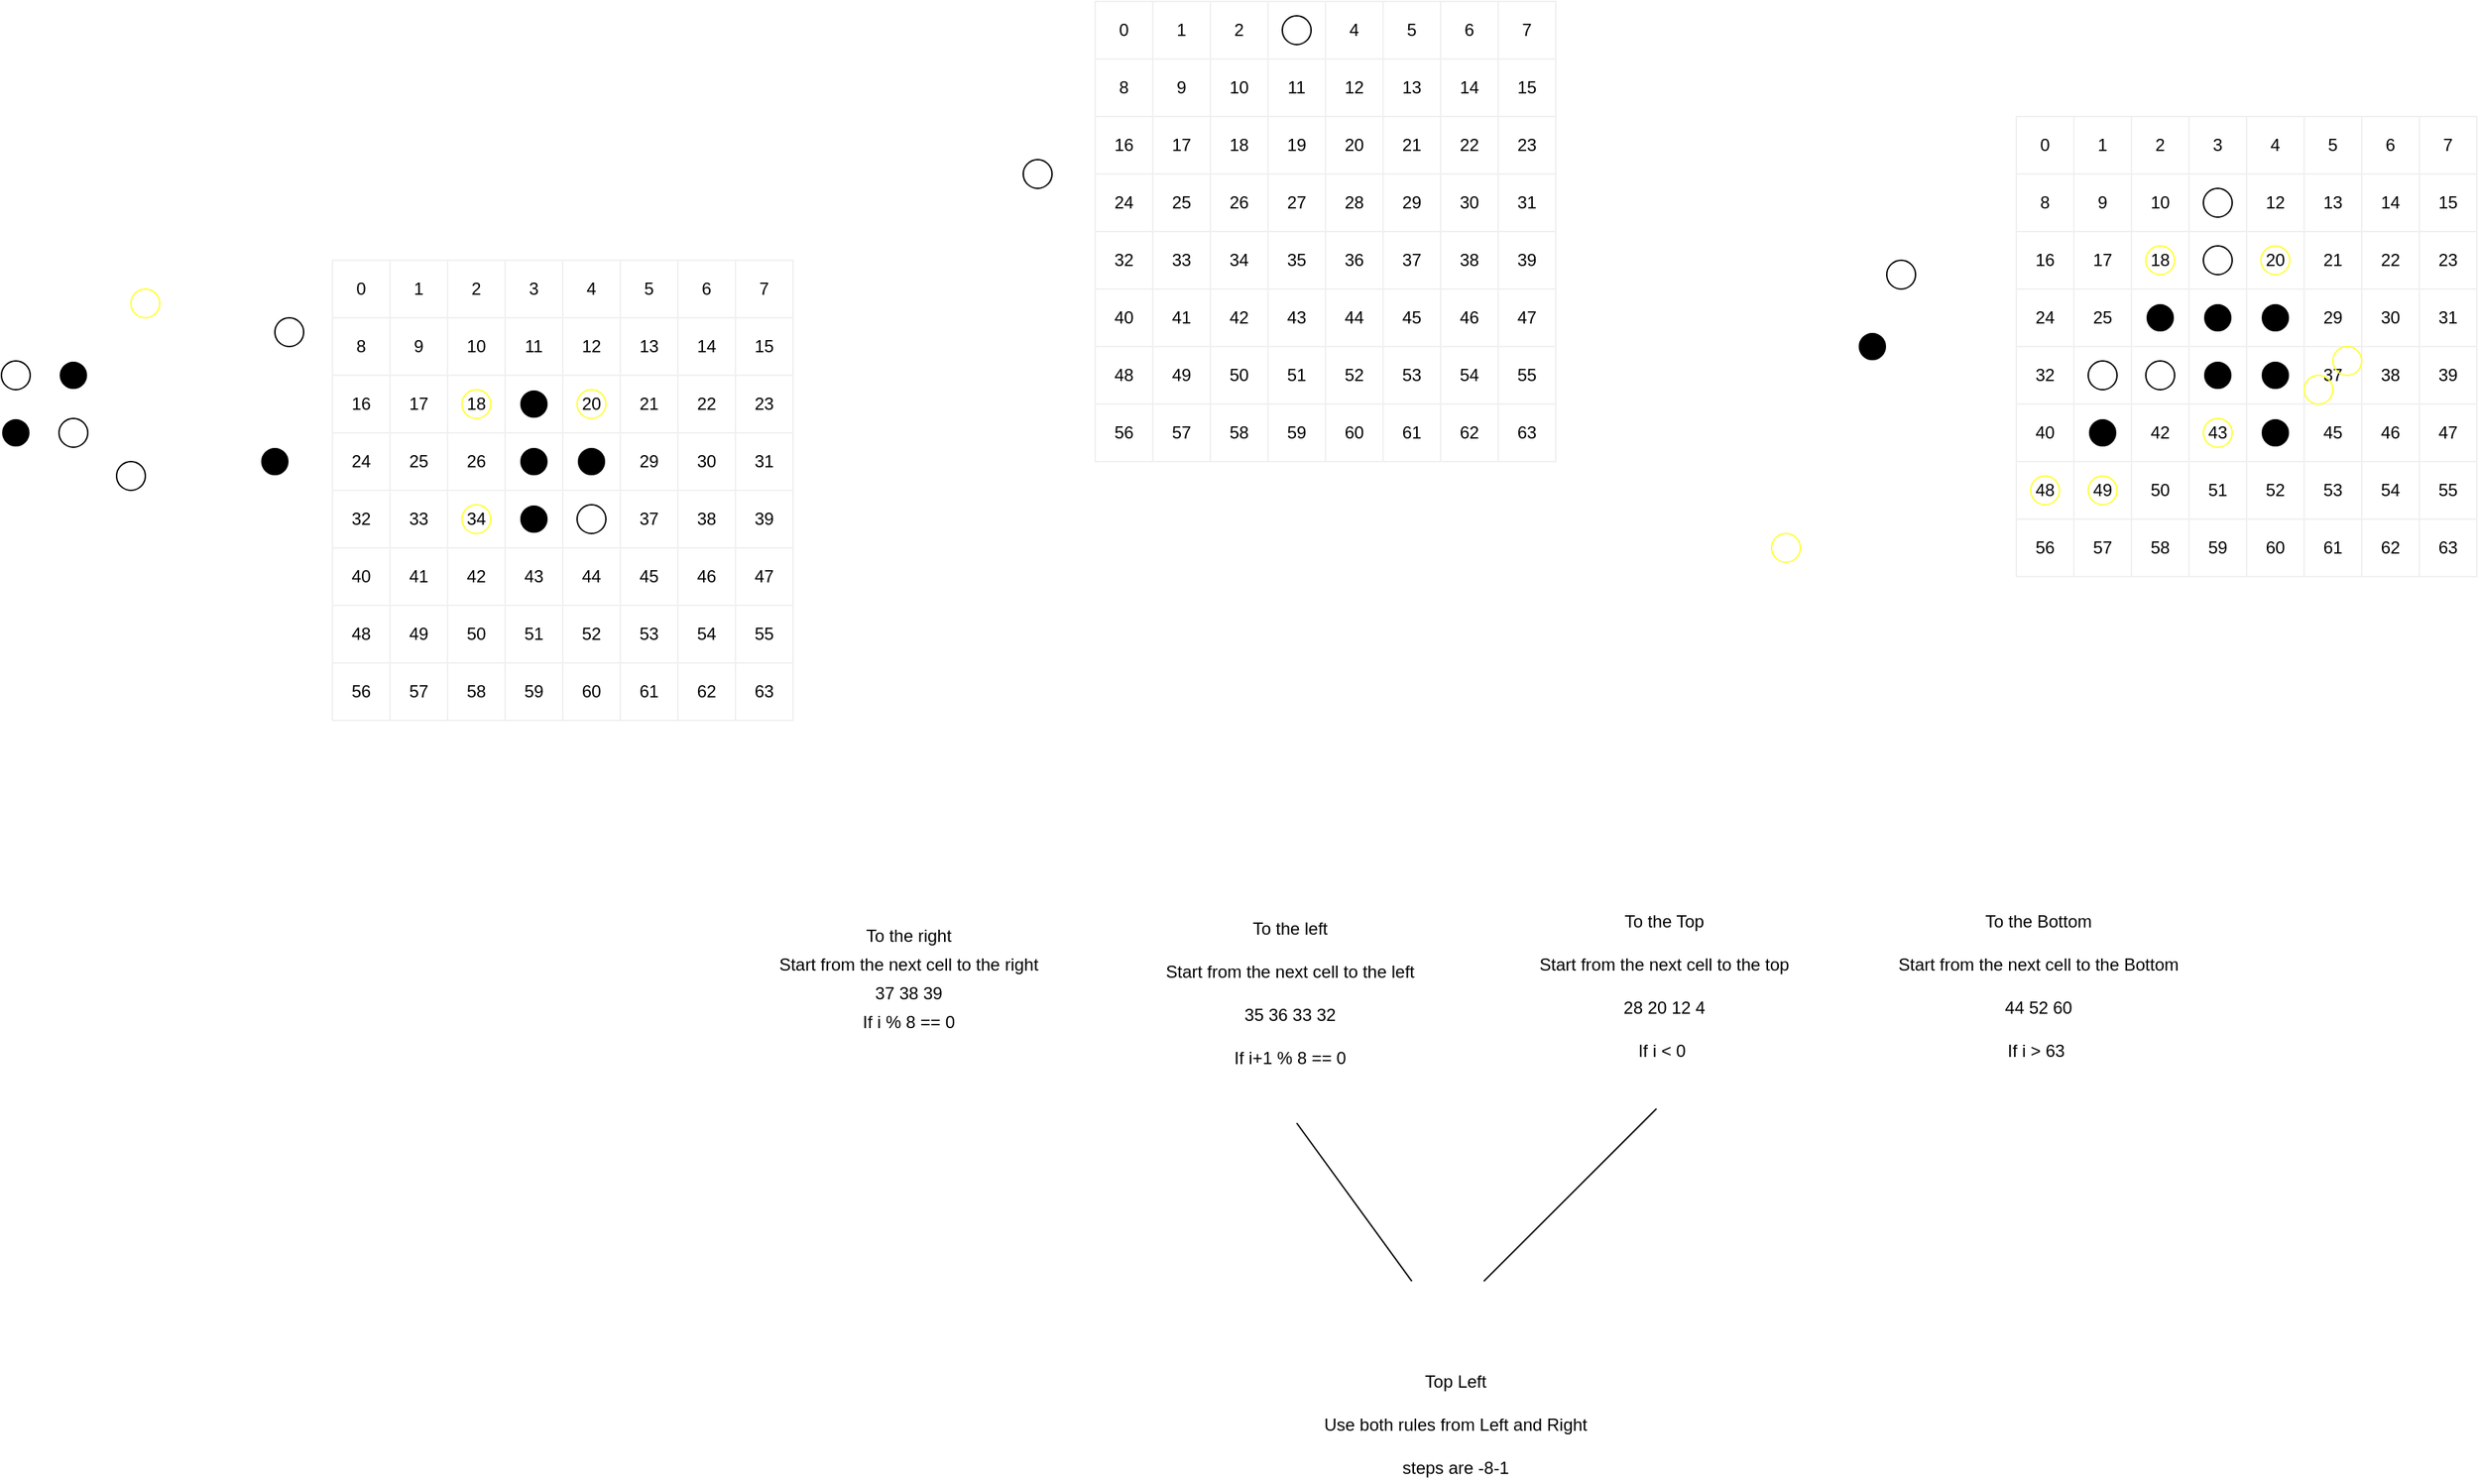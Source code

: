 <mxfile version="14.5.1" type="device"><diagram id="wHiF8AaVu5MVFsBUkrjZ" name="Page-1"><mxGraphModel dx="969" dy="729" grid="1" gridSize="10" guides="1" tooltips="1" connect="1" arrows="1" fold="1" page="0" pageScale="1" pageWidth="850" pageHeight="1100" math="0" shadow="0"><root><mxCell id="0"/><mxCell id="1" parent="0"/><mxCell id="rPg1Bd7BqgiUMjZUz_ei-3" value="" style="ellipse;whiteSpace=wrap;html=1;aspect=fixed;fillColor=#000000;strokeColor=#FFFFFF;" parent="1" vertex="1"><mxGeometry x="-50" y="230" width="20" height="20" as="geometry"/></mxCell><mxCell id="rPg1Bd7BqgiUMjZUz_ei-4" value="" style="ellipse;whiteSpace=wrap;html=1;aspect=fixed;fillColor=#FFFFFF;strokeColor=#000000;" parent="1" vertex="1"><mxGeometry x="-50" y="190" width="20" height="20" as="geometry"/></mxCell><mxCell id="rPg1Bd7BqgiUMjZUz_ei-80" value="" style="ellipse;whiteSpace=wrap;html=1;aspect=fixed;fillColor=#000000;strokeColor=#FFFFFF;" parent="1" vertex="1"><mxGeometry x="-10" y="190" width="20" height="20" as="geometry"/></mxCell><mxCell id="rPg1Bd7BqgiUMjZUz_ei-653" value="If i % 8 == 0" style="text;html=1;align=center;verticalAlign=middle;resizable=0;points=[];autosize=1;" parent="1" vertex="1"><mxGeometry x="540" y="640" width="80" height="20" as="geometry"/></mxCell><mxCell id="rPg1Bd7BqgiUMjZUz_ei-654" value="37 38 39" style="text;html=1;align=center;verticalAlign=middle;resizable=0;points=[];autosize=1;" parent="1" vertex="1"><mxGeometry x="550" y="620" width="60" height="20" as="geometry"/></mxCell><mxCell id="rPg1Bd7BqgiUMjZUz_ei-726" value="Start from the next cell to the right" style="text;html=1;align=center;verticalAlign=middle;resizable=0;points=[];autosize=1;" parent="1" vertex="1"><mxGeometry x="480" y="600" width="200" height="20" as="geometry"/></mxCell><mxCell id="rPg1Bd7BqgiUMjZUz_ei-727" value="To the right" style="text;html=1;align=center;verticalAlign=middle;resizable=0;points=[];autosize=1;" parent="1" vertex="1"><mxGeometry x="545" y="580" width="70" height="20" as="geometry"/></mxCell><mxCell id="rPg1Bd7BqgiUMjZUz_ei-728" value="To the left" style="text;html=1;align=center;verticalAlign=middle;resizable=0;points=[];autosize=1;" parent="1" vertex="1"><mxGeometry x="810" y="575" width="70" height="20" as="geometry"/></mxCell><mxCell id="rPg1Bd7BqgiUMjZUz_ei-729" value="Start from the next cell to the left" style="text;html=1;align=center;verticalAlign=middle;resizable=0;points=[];autosize=1;" parent="1" vertex="1"><mxGeometry x="750" y="605" width="190" height="20" as="geometry"/></mxCell><mxCell id="rPg1Bd7BqgiUMjZUz_ei-730" value="35 36 33 32" style="text;html=1;align=center;verticalAlign=middle;resizable=0;points=[];autosize=1;" parent="1" vertex="1"><mxGeometry x="805" y="635" width="80" height="20" as="geometry"/></mxCell><mxCell id="rPg1Bd7BqgiUMjZUz_ei-731" value="If i+1 % 8 == 0" style="text;html=1;align=center;verticalAlign=middle;resizable=0;points=[];autosize=1;" parent="1" vertex="1"><mxGeometry x="800" y="665" width="90" height="20" as="geometry"/></mxCell><mxCell id="rPg1Bd7BqgiUMjZUz_ei-732" value="To the Top" style="text;html=1;align=center;verticalAlign=middle;resizable=0;points=[];autosize=1;" parent="1" vertex="1"><mxGeometry x="1070" y="570" width="70" height="20" as="geometry"/></mxCell><mxCell id="rPg1Bd7BqgiUMjZUz_ei-734" value="28 20 12 4" style="text;html=1;align=center;verticalAlign=middle;resizable=0;points=[];autosize=1;" parent="1" vertex="1"><mxGeometry x="1070" y="630" width="70" height="20" as="geometry"/></mxCell><mxCell id="rPg1Bd7BqgiUMjZUz_ei-736" value="If i &amp;lt; 0&amp;nbsp;" style="text;html=1;align=center;verticalAlign=middle;resizable=0;points=[];autosize=1;" parent="1" vertex="1"><mxGeometry x="1080" y="660" width="50" height="20" as="geometry"/></mxCell><mxCell id="rPg1Bd7BqgiUMjZUz_ei-737" value="Start from the next cell to the top" style="text;html=1;align=center;verticalAlign=middle;resizable=0;points=[];autosize=1;" parent="1" vertex="1"><mxGeometry x="1010" y="600" width="190" height="20" as="geometry"/></mxCell><mxCell id="rPg1Bd7BqgiUMjZUz_ei-739" value="To the Bottom" style="text;html=1;align=center;verticalAlign=middle;resizable=0;points=[];autosize=1;" parent="1" vertex="1"><mxGeometry x="1320" y="570" width="90" height="20" as="geometry"/></mxCell><mxCell id="rPg1Bd7BqgiUMjZUz_ei-740" value="44 52 60" style="text;html=1;align=center;verticalAlign=middle;resizable=0;points=[];autosize=1;" parent="1" vertex="1"><mxGeometry x="1335" y="630" width="60" height="20" as="geometry"/></mxCell><mxCell id="rPg1Bd7BqgiUMjZUz_ei-741" value="If i &amp;gt; 63&amp;nbsp;" style="text;html=1;align=center;verticalAlign=middle;resizable=0;points=[];autosize=1;" parent="1" vertex="1"><mxGeometry x="1335" y="660" width="60" height="20" as="geometry"/></mxCell><mxCell id="rPg1Bd7BqgiUMjZUz_ei-742" value="Start from the next cell to the Bottom" style="text;html=1;align=center;verticalAlign=middle;resizable=0;points=[];autosize=1;" parent="1" vertex="1"><mxGeometry x="1260" y="600" width="210" height="20" as="geometry"/></mxCell><mxCell id="rPg1Bd7BqgiUMjZUz_ei-743" value="" style="ellipse;whiteSpace=wrap;html=1;aspect=fixed;fillColor=#FFFFFF;strokeColor=#000000;" parent="1" vertex="1"><mxGeometry x="-10" y="230" width="20" height="20" as="geometry"/></mxCell><mxCell id="rPg1Bd7BqgiUMjZUz_ei-744" value="" style="endArrow=none;html=1;" parent="1" edge="1"><mxGeometry width="50" height="50" relative="1" as="geometry"><mxPoint x="930" y="830" as="sourcePoint"/><mxPoint x="850" y="720" as="targetPoint"/></mxGeometry></mxCell><mxCell id="rPg1Bd7BqgiUMjZUz_ei-745" value="" style="endArrow=none;html=1;" parent="1" edge="1"><mxGeometry width="50" height="50" relative="1" as="geometry"><mxPoint x="980" y="830" as="sourcePoint"/><mxPoint x="1100" y="710" as="targetPoint"/></mxGeometry></mxCell><mxCell id="rPg1Bd7BqgiUMjZUz_ei-746" value="Top Left" style="text;html=1;align=center;verticalAlign=middle;resizable=0;points=[];autosize=1;" parent="1" vertex="1"><mxGeometry x="930" y="890" width="60" height="20" as="geometry"/></mxCell><mxCell id="rPg1Bd7BqgiUMjZUz_ei-747" value="Use both rules from Left and Right" style="text;html=1;align=center;verticalAlign=middle;resizable=0;points=[];autosize=1;" parent="1" vertex="1"><mxGeometry x="860" y="920" width="200" height="20" as="geometry"/></mxCell><mxCell id="rPg1Bd7BqgiUMjZUz_ei-748" value="steps are -8-1" style="text;html=1;align=center;verticalAlign=middle;resizable=0;points=[];autosize=1;" parent="1" vertex="1"><mxGeometry x="915" y="950" width="90" height="20" as="geometry"/></mxCell><mxCell id="rPg1Bd7BqgiUMjZUz_ei-896" value="" style="group;recursiveResize=0;dropTarget=0;" parent="1" vertex="1" connectable="0"><mxGeometry x="180" y="120" width="320" height="320" as="geometry"/></mxCell><mxCell id="rPg1Bd7BqgiUMjZUz_ei-824" value="0" style="rounded=0;whiteSpace=wrap;html=1;fillColor=none;strokeColor=#F0F0F0;editable=0;expand=0;resizable=0;movable=0;rotatable=0;cloneable=0;deletable=0;recursiveResize=0;allowArrows=0;connectable=0;" parent="rPg1Bd7BqgiUMjZUz_ei-896" vertex="1"><mxGeometry width="40" height="40" as="geometry"/></mxCell><mxCell id="rPg1Bd7BqgiUMjZUz_ei-825" value="1" style="rounded=0;whiteSpace=wrap;html=1;fillColor=none;strokeColor=#F0F0F0;editable=0;expand=0;resizable=0;allowArrows=0;rotatable=0;connectable=0;" parent="rPg1Bd7BqgiUMjZUz_ei-896" vertex="1"><mxGeometry x="40" width="40" height="40" as="geometry"/></mxCell><mxCell id="rPg1Bd7BqgiUMjZUz_ei-826" value="2" style="rounded=0;whiteSpace=wrap;html=1;fillColor=none;strokeColor=#F0F0F0;editable=0;expand=0;resizable=0;allowArrows=0;rotatable=0;connectable=0;" parent="rPg1Bd7BqgiUMjZUz_ei-896" vertex="1"><mxGeometry x="80" width="40" height="40" as="geometry"/></mxCell><mxCell id="rPg1Bd7BqgiUMjZUz_ei-827" value="3" style="rounded=0;whiteSpace=wrap;html=1;fillColor=none;strokeColor=#F0F0F0;editable=0;expand=0;resizable=0;allowArrows=0;rotatable=0;connectable=0;" parent="rPg1Bd7BqgiUMjZUz_ei-896" vertex="1"><mxGeometry x="120" width="40" height="40" as="geometry"/></mxCell><mxCell id="rPg1Bd7BqgiUMjZUz_ei-828" value="4" style="rounded=0;whiteSpace=wrap;html=1;fillColor=none;strokeColor=#F0F0F0;editable=0;expand=0;resizable=0;allowArrows=0;rotatable=0;connectable=0;" parent="rPg1Bd7BqgiUMjZUz_ei-896" vertex="1"><mxGeometry x="160" width="40" height="40" as="geometry"/></mxCell><mxCell id="rPg1Bd7BqgiUMjZUz_ei-829" value="5" style="rounded=0;whiteSpace=wrap;html=1;fillColor=none;strokeColor=#F0F0F0;editable=0;expand=0;resizable=0;allowArrows=0;rotatable=0;connectable=0;" parent="rPg1Bd7BqgiUMjZUz_ei-896" vertex="1"><mxGeometry x="200" width="40" height="40" as="geometry"/></mxCell><mxCell id="rPg1Bd7BqgiUMjZUz_ei-830" value="6" style="rounded=0;whiteSpace=wrap;html=1;fillColor=none;strokeColor=#F0F0F0;editable=0;expand=0;resizable=0;allowArrows=0;rotatable=0;connectable=0;" parent="rPg1Bd7BqgiUMjZUz_ei-896" vertex="1"><mxGeometry x="240" width="40" height="40" as="geometry"/></mxCell><mxCell id="rPg1Bd7BqgiUMjZUz_ei-831" value="7" style="rounded=0;whiteSpace=wrap;html=1;fillColor=none;strokeColor=#F0F0F0;editable=0;expand=0;resizable=0;allowArrows=0;rotatable=0;connectable=0;" parent="rPg1Bd7BqgiUMjZUz_ei-896" vertex="1"><mxGeometry x="280" width="40" height="40" as="geometry"/></mxCell><mxCell id="rPg1Bd7BqgiUMjZUz_ei-832" value="8" style="rounded=0;whiteSpace=wrap;html=1;fillColor=none;strokeColor=#F0F0F0;editable=0;expand=0;resizable=0;allowArrows=0;rotatable=0;connectable=0;" parent="rPg1Bd7BqgiUMjZUz_ei-896" vertex="1"><mxGeometry y="40" width="40" height="40" as="geometry"/></mxCell><mxCell id="rPg1Bd7BqgiUMjZUz_ei-833" value="9" style="rounded=0;whiteSpace=wrap;html=1;fillColor=none;strokeColor=#F0F0F0;editable=0;expand=0;resizable=0;allowArrows=0;rotatable=0;connectable=0;" parent="rPg1Bd7BqgiUMjZUz_ei-896" vertex="1"><mxGeometry x="40" y="40" width="40" height="40" as="geometry"/></mxCell><mxCell id="rPg1Bd7BqgiUMjZUz_ei-834" value="10" style="rounded=0;whiteSpace=wrap;html=1;fillColor=none;strokeColor=#F0F0F0;editable=0;expand=0;resizable=0;allowArrows=0;rotatable=0;connectable=0;" parent="rPg1Bd7BqgiUMjZUz_ei-896" vertex="1"><mxGeometry x="80" y="40" width="40" height="40" as="geometry"/></mxCell><mxCell id="rPg1Bd7BqgiUMjZUz_ei-835" value="11" style="rounded=0;whiteSpace=wrap;html=1;fillColor=none;strokeColor=#F0F0F0;editable=0;expand=0;resizable=0;allowArrows=0;rotatable=0;connectable=0;" parent="rPg1Bd7BqgiUMjZUz_ei-896" vertex="1"><mxGeometry x="120" y="40" width="40" height="40" as="geometry"/></mxCell><mxCell id="rPg1Bd7BqgiUMjZUz_ei-836" value="12" style="rounded=0;whiteSpace=wrap;html=1;fillColor=none;strokeColor=#F0F0F0;editable=0;expand=0;resizable=0;allowArrows=0;rotatable=0;connectable=0;" parent="rPg1Bd7BqgiUMjZUz_ei-896" vertex="1"><mxGeometry x="160" y="40" width="40" height="40" as="geometry"/></mxCell><mxCell id="rPg1Bd7BqgiUMjZUz_ei-837" value="13" style="rounded=0;whiteSpace=wrap;html=1;fillColor=none;strokeColor=#F0F0F0;editable=0;expand=0;resizable=0;allowArrows=0;rotatable=0;connectable=0;" parent="rPg1Bd7BqgiUMjZUz_ei-896" vertex="1"><mxGeometry x="200" y="40" width="40" height="40" as="geometry"/></mxCell><mxCell id="rPg1Bd7BqgiUMjZUz_ei-838" value="14" style="rounded=0;whiteSpace=wrap;html=1;fillColor=none;strokeColor=#F0F0F0;editable=0;expand=0;resizable=0;allowArrows=0;rotatable=0;connectable=0;" parent="rPg1Bd7BqgiUMjZUz_ei-896" vertex="1"><mxGeometry x="240" y="40" width="40" height="40" as="geometry"/></mxCell><mxCell id="rPg1Bd7BqgiUMjZUz_ei-839" value="15" style="rounded=0;whiteSpace=wrap;html=1;fillColor=none;strokeColor=#F0F0F0;editable=0;expand=0;resizable=0;allowArrows=0;rotatable=0;connectable=0;" parent="rPg1Bd7BqgiUMjZUz_ei-896" vertex="1"><mxGeometry x="280" y="40" width="40" height="40" as="geometry"/></mxCell><mxCell id="rPg1Bd7BqgiUMjZUz_ei-840" value="16" style="rounded=0;whiteSpace=wrap;html=1;fillColor=none;strokeColor=#F0F0F0;editable=0;expand=0;resizable=0;allowArrows=0;rotatable=0;connectable=0;" parent="rPg1Bd7BqgiUMjZUz_ei-896" vertex="1"><mxGeometry y="80" width="40" height="40" as="geometry"/></mxCell><mxCell id="rPg1Bd7BqgiUMjZUz_ei-841" value="17" style="rounded=0;whiteSpace=wrap;html=1;fillColor=none;strokeColor=#F0F0F0;editable=0;expand=0;resizable=0;allowArrows=0;rotatable=0;connectable=0;" parent="rPg1Bd7BqgiUMjZUz_ei-896" vertex="1"><mxGeometry x="40" y="80" width="40" height="40" as="geometry"/></mxCell><mxCell id="rPg1Bd7BqgiUMjZUz_ei-842" value="18" style="rounded=0;whiteSpace=wrap;html=1;fillColor=none;strokeColor=#F0F0F0;editable=0;expand=0;resizable=0;allowArrows=0;rotatable=0;connectable=0;" parent="rPg1Bd7BqgiUMjZUz_ei-896" vertex="1"><mxGeometry x="80" y="80" width="40" height="40" as="geometry"/></mxCell><mxCell id="rPg1Bd7BqgiUMjZUz_ei-843" value="19" style="rounded=0;whiteSpace=wrap;html=1;fillColor=none;strokeColor=#F0F0F0;editable=0;expand=0;resizable=0;allowArrows=0;rotatable=0;connectable=0;" parent="rPg1Bd7BqgiUMjZUz_ei-896" vertex="1"><mxGeometry x="120" y="80" width="40" height="40" as="geometry"/></mxCell><mxCell id="rPg1Bd7BqgiUMjZUz_ei-844" value="20" style="rounded=0;whiteSpace=wrap;html=1;fillColor=none;strokeColor=#F0F0F0;editable=0;expand=0;resizable=0;allowArrows=0;rotatable=0;connectable=0;" parent="rPg1Bd7BqgiUMjZUz_ei-896" vertex="1"><mxGeometry x="160" y="80" width="40" height="40" as="geometry"/></mxCell><mxCell id="rPg1Bd7BqgiUMjZUz_ei-845" value="21" style="rounded=0;whiteSpace=wrap;html=1;fillColor=none;strokeColor=#F0F0F0;editable=0;expand=0;resizable=0;allowArrows=0;rotatable=0;connectable=0;" parent="rPg1Bd7BqgiUMjZUz_ei-896" vertex="1"><mxGeometry x="200" y="80" width="40" height="40" as="geometry"/></mxCell><mxCell id="rPg1Bd7BqgiUMjZUz_ei-846" value="22" style="rounded=0;whiteSpace=wrap;html=1;fillColor=none;strokeColor=#F0F0F0;editable=0;expand=0;resizable=0;allowArrows=0;rotatable=0;connectable=0;" parent="rPg1Bd7BqgiUMjZUz_ei-896" vertex="1"><mxGeometry x="240" y="80" width="40" height="40" as="geometry"/></mxCell><mxCell id="rPg1Bd7BqgiUMjZUz_ei-847" value="23" style="rounded=0;whiteSpace=wrap;html=1;fillColor=none;strokeColor=#F0F0F0;editable=0;expand=0;resizable=0;allowArrows=0;rotatable=0;connectable=0;" parent="rPg1Bd7BqgiUMjZUz_ei-896" vertex="1"><mxGeometry x="280" y="80" width="40" height="40" as="geometry"/></mxCell><mxCell id="rPg1Bd7BqgiUMjZUz_ei-848" value="24" style="rounded=0;whiteSpace=wrap;html=1;fillColor=none;strokeColor=#F0F0F0;editable=0;expand=0;resizable=0;allowArrows=0;rotatable=0;" parent="rPg1Bd7BqgiUMjZUz_ei-896" vertex="1"><mxGeometry y="120" width="40" height="40" as="geometry"/></mxCell><mxCell id="rPg1Bd7BqgiUMjZUz_ei-849" value="25" style="rounded=0;whiteSpace=wrap;html=1;fillColor=none;strokeColor=#F0F0F0;editable=0;expand=0;resizable=0;allowArrows=0;rotatable=0;" parent="rPg1Bd7BqgiUMjZUz_ei-896" vertex="1"><mxGeometry x="40" y="120" width="40" height="40" as="geometry"/></mxCell><mxCell id="rPg1Bd7BqgiUMjZUz_ei-850" value="26" style="rounded=0;whiteSpace=wrap;html=1;fillColor=none;strokeColor=#F0F0F0;editable=0;expand=0;resizable=0;allowArrows=0;rotatable=0;" parent="rPg1Bd7BqgiUMjZUz_ei-896" vertex="1"><mxGeometry x="80" y="120" width="40" height="40" as="geometry"/></mxCell><mxCell id="rPg1Bd7BqgiUMjZUz_ei-851" value="27" style="rounded=0;whiteSpace=wrap;html=1;fillColor=none;strokeColor=#F0F0F0;editable=0;expand=0;resizable=0;allowArrows=0;rotatable=0;" parent="rPg1Bd7BqgiUMjZUz_ei-896" vertex="1"><mxGeometry x="120" y="120" width="40" height="40" as="geometry"/></mxCell><mxCell id="rPg1Bd7BqgiUMjZUz_ei-852" value="28" style="rounded=0;whiteSpace=wrap;html=1;fillColor=none;strokeColor=#F0F0F0;editable=0;expand=0;resizable=0;allowArrows=0;rotatable=0;" parent="rPg1Bd7BqgiUMjZUz_ei-896" vertex="1"><mxGeometry x="160" y="120" width="40" height="40" as="geometry"/></mxCell><mxCell id="rPg1Bd7BqgiUMjZUz_ei-853" value="29" style="rounded=0;whiteSpace=wrap;html=1;fillColor=none;strokeColor=#F0F0F0;editable=0;expand=0;resizable=0;allowArrows=0;rotatable=0;connectable=1;" parent="rPg1Bd7BqgiUMjZUz_ei-896" vertex="1"><mxGeometry x="200" y="120" width="40" height="40" as="geometry"/></mxCell><mxCell id="rPg1Bd7BqgiUMjZUz_ei-854" value="30" style="rounded=0;whiteSpace=wrap;html=1;fillColor=none;strokeColor=#F0F0F0;editable=0;expand=0;resizable=0;allowArrows=0;rotatable=0;" parent="rPg1Bd7BqgiUMjZUz_ei-896" vertex="1"><mxGeometry x="240" y="120" width="40" height="40" as="geometry"/></mxCell><mxCell id="rPg1Bd7BqgiUMjZUz_ei-855" value="31" style="rounded=0;whiteSpace=wrap;html=1;fillColor=none;strokeColor=#F0F0F0;editable=0;expand=0;resizable=0;allowArrows=0;rotatable=0;" parent="rPg1Bd7BqgiUMjZUz_ei-896" vertex="1"><mxGeometry x="280" y="120" width="40" height="40" as="geometry"/></mxCell><mxCell id="rPg1Bd7BqgiUMjZUz_ei-856" value="32" style="rounded=0;whiteSpace=wrap;html=1;fillColor=none;strokeColor=#F0F0F0;editable=0;expand=0;resizable=0;allowArrows=0;rotatable=0;" parent="rPg1Bd7BqgiUMjZUz_ei-896" vertex="1"><mxGeometry y="160" width="40" height="40" as="geometry"/></mxCell><mxCell id="rPg1Bd7BqgiUMjZUz_ei-857" value="33" style="rounded=0;whiteSpace=wrap;html=1;fillColor=none;strokeColor=#F0F0F0;editable=0;expand=0;resizable=0;allowArrows=0;rotatable=0;" parent="rPg1Bd7BqgiUMjZUz_ei-896" vertex="1"><mxGeometry x="40" y="160" width="40" height="40" as="geometry"/></mxCell><mxCell id="rPg1Bd7BqgiUMjZUz_ei-858" value="34" style="rounded=0;whiteSpace=wrap;html=1;fillColor=none;strokeColor=#F0F0F0;editable=0;expand=0;resizable=0;allowArrows=0;rotatable=0;" parent="rPg1Bd7BqgiUMjZUz_ei-896" vertex="1"><mxGeometry x="80" y="160" width="40" height="40" as="geometry"/></mxCell><mxCell id="rPg1Bd7BqgiUMjZUz_ei-859" value="35" style="rounded=0;whiteSpace=wrap;html=1;fillColor=none;strokeColor=#F0F0F0;editable=0;expand=0;resizable=0;allowArrows=0;rotatable=0;" parent="rPg1Bd7BqgiUMjZUz_ei-896" vertex="1"><mxGeometry x="120" y="160" width="40" height="40" as="geometry"/></mxCell><mxCell id="rPg1Bd7BqgiUMjZUz_ei-860" value="36" style="rounded=0;whiteSpace=wrap;html=1;fillColor=none;strokeColor=#F0F0F0;editable=0;expand=0;resizable=0;allowArrows=0;rotatable=0;" parent="rPg1Bd7BqgiUMjZUz_ei-896" vertex="1"><mxGeometry x="160" y="160" width="40" height="40" as="geometry"/></mxCell><mxCell id="rPg1Bd7BqgiUMjZUz_ei-861" value="37" style="rounded=0;whiteSpace=wrap;html=1;fillColor=none;strokeColor=#F0F0F0;editable=0;expand=0;resizable=0;allowArrows=0;rotatable=0;" parent="rPg1Bd7BqgiUMjZUz_ei-896" vertex="1"><mxGeometry x="200" y="160" width="40" height="40" as="geometry"/></mxCell><mxCell id="rPg1Bd7BqgiUMjZUz_ei-862" value="38" style="rounded=0;whiteSpace=wrap;html=1;fillColor=none;strokeColor=#F0F0F0;editable=0;expand=0;resizable=0;allowArrows=0;rotatable=0;" parent="rPg1Bd7BqgiUMjZUz_ei-896" vertex="1"><mxGeometry x="240" y="160" width="40" height="40" as="geometry"/></mxCell><mxCell id="rPg1Bd7BqgiUMjZUz_ei-863" value="39" style="rounded=0;whiteSpace=wrap;html=1;fillColor=none;strokeColor=#F0F0F0;editable=0;expand=0;resizable=0;allowArrows=0;rotatable=0;" parent="rPg1Bd7BqgiUMjZUz_ei-896" vertex="1"><mxGeometry x="280" y="160" width="40" height="40" as="geometry"/></mxCell><mxCell id="rPg1Bd7BqgiUMjZUz_ei-864" value="40" style="rounded=0;whiteSpace=wrap;html=1;fillColor=none;strokeColor=#F0F0F0;editable=0;expand=0;resizable=0;allowArrows=0;rotatable=0;" parent="rPg1Bd7BqgiUMjZUz_ei-896" vertex="1"><mxGeometry y="200" width="40" height="40" as="geometry"/></mxCell><mxCell id="rPg1Bd7BqgiUMjZUz_ei-865" value="41" style="rounded=0;whiteSpace=wrap;html=1;fillColor=none;strokeColor=#F0F0F0;editable=0;expand=0;resizable=0;allowArrows=0;rotatable=0;" parent="rPg1Bd7BqgiUMjZUz_ei-896" vertex="1"><mxGeometry x="40" y="200" width="40" height="40" as="geometry"/></mxCell><mxCell id="rPg1Bd7BqgiUMjZUz_ei-866" value="42" style="rounded=0;whiteSpace=wrap;html=1;fillColor=none;strokeColor=#F0F0F0;editable=0;expand=0;resizable=0;allowArrows=0;rotatable=0;" parent="rPg1Bd7BqgiUMjZUz_ei-896" vertex="1"><mxGeometry x="80" y="200" width="40" height="40" as="geometry"/></mxCell><mxCell id="rPg1Bd7BqgiUMjZUz_ei-867" value="43" style="rounded=0;whiteSpace=wrap;html=1;fillColor=none;strokeColor=#F0F0F0;editable=0;expand=0;resizable=0;allowArrows=0;rotatable=0;" parent="rPg1Bd7BqgiUMjZUz_ei-896" vertex="1"><mxGeometry x="120" y="200" width="40" height="40" as="geometry"/></mxCell><mxCell id="rPg1Bd7BqgiUMjZUz_ei-868" value="44" style="rounded=0;whiteSpace=wrap;html=1;fillColor=none;strokeColor=#F0F0F0;editable=0;expand=0;resizable=0;allowArrows=0;rotatable=0;" parent="rPg1Bd7BqgiUMjZUz_ei-896" vertex="1"><mxGeometry x="160" y="200" width="40" height="40" as="geometry"/></mxCell><mxCell id="rPg1Bd7BqgiUMjZUz_ei-869" value="45" style="rounded=0;whiteSpace=wrap;html=1;fillColor=none;strokeColor=#F0F0F0;editable=0;expand=0;resizable=0;allowArrows=0;rotatable=0;" parent="rPg1Bd7BqgiUMjZUz_ei-896" vertex="1"><mxGeometry x="200" y="200" width="40" height="40" as="geometry"/></mxCell><mxCell id="rPg1Bd7BqgiUMjZUz_ei-870" value="46" style="rounded=0;whiteSpace=wrap;html=1;fillColor=none;strokeColor=#F0F0F0;editable=0;expand=0;resizable=0;allowArrows=0;rotatable=0;" parent="rPg1Bd7BqgiUMjZUz_ei-896" vertex="1"><mxGeometry x="240" y="200" width="40" height="40" as="geometry"/></mxCell><mxCell id="rPg1Bd7BqgiUMjZUz_ei-871" value="47" style="rounded=0;whiteSpace=wrap;html=1;fillColor=none;strokeColor=#F0F0F0;editable=0;expand=0;resizable=0;allowArrows=0;rotatable=0;" parent="rPg1Bd7BqgiUMjZUz_ei-896" vertex="1"><mxGeometry x="280" y="200" width="40" height="40" as="geometry"/></mxCell><mxCell id="rPg1Bd7BqgiUMjZUz_ei-872" value="48" style="rounded=0;whiteSpace=wrap;html=1;fillColor=none;strokeColor=#F0F0F0;editable=0;expand=0;resizable=0;allowArrows=0;rotatable=0;" parent="rPg1Bd7BqgiUMjZUz_ei-896" vertex="1"><mxGeometry y="240" width="40" height="40" as="geometry"/></mxCell><mxCell id="rPg1Bd7BqgiUMjZUz_ei-873" value="49" style="rounded=0;whiteSpace=wrap;html=1;fillColor=none;strokeColor=#F0F0F0;editable=0;expand=0;resizable=0;allowArrows=0;rotatable=0;" parent="rPg1Bd7BqgiUMjZUz_ei-896" vertex="1"><mxGeometry x="40" y="240" width="40" height="40" as="geometry"/></mxCell><mxCell id="rPg1Bd7BqgiUMjZUz_ei-874" value="50" style="rounded=0;whiteSpace=wrap;html=1;fillColor=none;strokeColor=#F0F0F0;editable=0;expand=0;resizable=0;allowArrows=0;rotatable=0;" parent="rPg1Bd7BqgiUMjZUz_ei-896" vertex="1"><mxGeometry x="80" y="240" width="40" height="40" as="geometry"/></mxCell><mxCell id="rPg1Bd7BqgiUMjZUz_ei-875" value="51" style="rounded=0;whiteSpace=wrap;html=1;fillColor=none;strokeColor=#F0F0F0;editable=0;expand=0;resizable=0;allowArrows=0;rotatable=0;" parent="rPg1Bd7BqgiUMjZUz_ei-896" vertex="1"><mxGeometry x="120" y="240" width="40" height="40" as="geometry"/></mxCell><mxCell id="rPg1Bd7BqgiUMjZUz_ei-876" value="52" style="rounded=0;whiteSpace=wrap;html=1;fillColor=none;strokeColor=#F0F0F0;editable=0;expand=0;resizable=0;allowArrows=0;rotatable=0;" parent="rPg1Bd7BqgiUMjZUz_ei-896" vertex="1"><mxGeometry x="160" y="240" width="40" height="40" as="geometry"/></mxCell><mxCell id="rPg1Bd7BqgiUMjZUz_ei-877" value="53" style="rounded=0;whiteSpace=wrap;html=1;fillColor=none;strokeColor=#F0F0F0;editable=0;expand=0;resizable=0;allowArrows=0;rotatable=0;" parent="rPg1Bd7BqgiUMjZUz_ei-896" vertex="1"><mxGeometry x="200" y="240" width="40" height="40" as="geometry"/></mxCell><mxCell id="rPg1Bd7BqgiUMjZUz_ei-878" value="54" style="rounded=0;whiteSpace=wrap;html=1;fillColor=none;strokeColor=#F0F0F0;editable=0;expand=0;resizable=0;allowArrows=0;rotatable=0;" parent="rPg1Bd7BqgiUMjZUz_ei-896" vertex="1"><mxGeometry x="240" y="240" width="40" height="40" as="geometry"/></mxCell><mxCell id="rPg1Bd7BqgiUMjZUz_ei-879" value="55" style="rounded=0;whiteSpace=wrap;html=1;fillColor=none;strokeColor=#F0F0F0;editable=0;expand=0;resizable=0;allowArrows=0;rotatable=0;" parent="rPg1Bd7BqgiUMjZUz_ei-896" vertex="1"><mxGeometry x="280" y="240" width="40" height="40" as="geometry"/></mxCell><mxCell id="rPg1Bd7BqgiUMjZUz_ei-880" value="56" style="rounded=0;whiteSpace=wrap;html=1;fillColor=none;strokeColor=#F0F0F0;editable=0;expand=0;resizable=0;allowArrows=0;rotatable=0;" parent="rPg1Bd7BqgiUMjZUz_ei-896" vertex="1"><mxGeometry y="280" width="40" height="40" as="geometry"/></mxCell><mxCell id="rPg1Bd7BqgiUMjZUz_ei-881" value="57" style="rounded=0;whiteSpace=wrap;html=1;fillColor=none;strokeColor=#F0F0F0;editable=0;expand=0;resizable=0;allowArrows=0;rotatable=0;" parent="rPg1Bd7BqgiUMjZUz_ei-896" vertex="1"><mxGeometry x="40" y="280" width="40" height="40" as="geometry"/></mxCell><mxCell id="rPg1Bd7BqgiUMjZUz_ei-882" value="58" style="rounded=0;whiteSpace=wrap;html=1;fillColor=none;strokeColor=#F0F0F0;editable=0;expand=0;resizable=0;allowArrows=0;rotatable=0;" parent="rPg1Bd7BqgiUMjZUz_ei-896" vertex="1"><mxGeometry x="80" y="280" width="40" height="40" as="geometry"/></mxCell><mxCell id="rPg1Bd7BqgiUMjZUz_ei-883" value="59" style="rounded=0;whiteSpace=wrap;html=1;fillColor=none;strokeColor=#F0F0F0;editable=0;expand=0;resizable=0;allowArrows=0;rotatable=0;" parent="rPg1Bd7BqgiUMjZUz_ei-896" vertex="1"><mxGeometry x="120" y="280" width="40" height="40" as="geometry"/></mxCell><mxCell id="rPg1Bd7BqgiUMjZUz_ei-884" value="60" style="rounded=0;whiteSpace=wrap;html=1;fillColor=none;strokeColor=#F0F0F0;editable=0;expand=0;resizable=0;allowArrows=0;rotatable=0;" parent="rPg1Bd7BqgiUMjZUz_ei-896" vertex="1"><mxGeometry x="160" y="280" width="40" height="40" as="geometry"/></mxCell><mxCell id="rPg1Bd7BqgiUMjZUz_ei-885" value="61" style="rounded=0;whiteSpace=wrap;html=1;fillColor=none;strokeColor=#F0F0F0;editable=0;expand=0;resizable=0;allowArrows=0;rotatable=0;" parent="rPg1Bd7BqgiUMjZUz_ei-896" vertex="1"><mxGeometry x="200" y="280" width="40" height="40" as="geometry"/></mxCell><mxCell id="rPg1Bd7BqgiUMjZUz_ei-886" value="62" style="rounded=0;whiteSpace=wrap;html=1;fillColor=none;strokeColor=#F0F0F0;editable=0;expand=0;resizable=0;allowArrows=0;rotatable=0;" parent="rPg1Bd7BqgiUMjZUz_ei-896" vertex="1"><mxGeometry x="240" y="280" width="40" height="40" as="geometry"/></mxCell><mxCell id="rPg1Bd7BqgiUMjZUz_ei-887" value="63" style="rounded=0;whiteSpace=wrap;html=1;fillColor=none;strokeColor=#F0F0F0;editable=0;expand=0;resizable=0;allowArrows=0;rotatable=0;" parent="rPg1Bd7BqgiUMjZUz_ei-896" vertex="1"><mxGeometry x="280" y="280" width="40" height="40" as="geometry"/></mxCell><mxCell id="rPg1Bd7BqgiUMjZUz_ei-894" value="" style="ellipse;whiteSpace=wrap;html=1;aspect=fixed;fillColor=#FFFFFF;strokeColor=#000000;" parent="1" vertex="1"><mxGeometry x="140" y="160" width="20" height="20" as="geometry"/></mxCell><mxCell id="VzDujPtaPOl-7pxtL3JM-1" value="" style="ellipse;whiteSpace=wrap;html=1;aspect=fixed;fillColor=#000000;strokeColor=#FFFFFF;" parent="1" vertex="1"><mxGeometry x="310" y="290" width="20" height="20" as="geometry"/></mxCell><mxCell id="VzDujPtaPOl-7pxtL3JM-2" value="" style="ellipse;whiteSpace=wrap;html=1;aspect=fixed;fillColor=#FFFFFF;strokeColor=#000000;" parent="1" vertex="1"><mxGeometry x="30" y="260" width="20" height="20" as="geometry"/></mxCell><mxCell id="VzDujPtaPOl-7pxtL3JM-3" value="" style="ellipse;whiteSpace=wrap;html=1;aspect=fixed;fillColor=#000000;strokeColor=#FFFFFF;" parent="1" vertex="1"><mxGeometry x="310" y="250" width="20" height="20" as="geometry"/></mxCell><mxCell id="VzDujPtaPOl-7pxtL3JM-4" value="" style="ellipse;whiteSpace=wrap;html=1;aspect=fixed;fillColor=#FFFFFF;strokeColor=#000000;" parent="1" vertex="1"><mxGeometry x="350" y="290" width="20" height="20" as="geometry"/></mxCell><mxCell id="3RAc2ukEWB7Q_Av2xhBE-1" value="" style="group;recursiveResize=0;dropTarget=0;" parent="1" vertex="1" connectable="0"><mxGeometry x="710" y="-60" width="320" height="320" as="geometry"/></mxCell><mxCell id="3RAc2ukEWB7Q_Av2xhBE-2" value="0" style="rounded=0;whiteSpace=wrap;html=1;fillColor=none;strokeColor=#F0F0F0;editable=0;expand=0;resizable=0;movable=0;rotatable=0;cloneable=0;deletable=0;recursiveResize=0;allowArrows=0;connectable=0;" parent="3RAc2ukEWB7Q_Av2xhBE-1" vertex="1"><mxGeometry width="40" height="40" as="geometry"/></mxCell><mxCell id="3RAc2ukEWB7Q_Av2xhBE-3" value="1" style="rounded=0;whiteSpace=wrap;html=1;fillColor=none;strokeColor=#F0F0F0;editable=0;expand=0;resizable=0;allowArrows=0;rotatable=0;connectable=0;" parent="3RAc2ukEWB7Q_Av2xhBE-1" vertex="1"><mxGeometry x="40" width="40" height="40" as="geometry"/></mxCell><mxCell id="3RAc2ukEWB7Q_Av2xhBE-4" value="2" style="rounded=0;whiteSpace=wrap;html=1;fillColor=none;strokeColor=#F0F0F0;editable=0;expand=0;resizable=0;allowArrows=0;rotatable=0;connectable=0;" parent="3RAc2ukEWB7Q_Av2xhBE-1" vertex="1"><mxGeometry x="80" width="40" height="40" as="geometry"/></mxCell><mxCell id="3RAc2ukEWB7Q_Av2xhBE-5" value="3" style="rounded=0;whiteSpace=wrap;html=1;fillColor=none;strokeColor=#F0F0F0;editable=0;expand=0;resizable=0;allowArrows=0;rotatable=0;connectable=0;" parent="3RAc2ukEWB7Q_Av2xhBE-1" vertex="1"><mxGeometry x="120" width="40" height="40" as="geometry"/></mxCell><mxCell id="3RAc2ukEWB7Q_Av2xhBE-6" value="4" style="rounded=0;whiteSpace=wrap;html=1;fillColor=none;strokeColor=#F0F0F0;editable=0;expand=0;resizable=0;allowArrows=0;rotatable=0;connectable=0;" parent="3RAc2ukEWB7Q_Av2xhBE-1" vertex="1"><mxGeometry x="160" width="40" height="40" as="geometry"/></mxCell><mxCell id="3RAc2ukEWB7Q_Av2xhBE-7" value="5" style="rounded=0;whiteSpace=wrap;html=1;fillColor=none;strokeColor=#F0F0F0;editable=0;expand=0;resizable=0;allowArrows=0;rotatable=0;connectable=0;" parent="3RAc2ukEWB7Q_Av2xhBE-1" vertex="1"><mxGeometry x="200" width="40" height="40" as="geometry"/></mxCell><mxCell id="3RAc2ukEWB7Q_Av2xhBE-8" value="6" style="rounded=0;whiteSpace=wrap;html=1;fillColor=none;strokeColor=#F0F0F0;editable=0;expand=0;resizable=0;allowArrows=0;rotatable=0;connectable=0;" parent="3RAc2ukEWB7Q_Av2xhBE-1" vertex="1"><mxGeometry x="240" width="40" height="40" as="geometry"/></mxCell><mxCell id="3RAc2ukEWB7Q_Av2xhBE-9" value="7" style="rounded=0;whiteSpace=wrap;html=1;fillColor=none;strokeColor=#F0F0F0;editable=0;expand=0;resizable=0;allowArrows=0;rotatable=0;connectable=0;" parent="3RAc2ukEWB7Q_Av2xhBE-1" vertex="1"><mxGeometry x="280" width="40" height="40" as="geometry"/></mxCell><mxCell id="3RAc2ukEWB7Q_Av2xhBE-10" value="8" style="rounded=0;whiteSpace=wrap;html=1;fillColor=none;strokeColor=#F0F0F0;editable=0;expand=0;resizable=0;allowArrows=0;rotatable=0;connectable=0;" parent="3RAc2ukEWB7Q_Av2xhBE-1" vertex="1"><mxGeometry y="40" width="40" height="40" as="geometry"/></mxCell><mxCell id="3RAc2ukEWB7Q_Av2xhBE-11" value="9" style="rounded=0;whiteSpace=wrap;html=1;fillColor=none;strokeColor=#F0F0F0;editable=0;expand=0;resizable=0;allowArrows=0;rotatable=0;connectable=0;" parent="3RAc2ukEWB7Q_Av2xhBE-1" vertex="1"><mxGeometry x="40" y="40" width="40" height="40" as="geometry"/></mxCell><mxCell id="3RAc2ukEWB7Q_Av2xhBE-12" value="10" style="rounded=0;whiteSpace=wrap;html=1;fillColor=none;strokeColor=#F0F0F0;editable=0;expand=0;resizable=0;allowArrows=0;rotatable=0;connectable=0;" parent="3RAc2ukEWB7Q_Av2xhBE-1" vertex="1"><mxGeometry x="80" y="40" width="40" height="40" as="geometry"/></mxCell><mxCell id="3RAc2ukEWB7Q_Av2xhBE-13" value="11" style="rounded=0;whiteSpace=wrap;html=1;fillColor=none;strokeColor=#F0F0F0;editable=0;expand=0;resizable=0;allowArrows=0;rotatable=0;connectable=0;" parent="3RAc2ukEWB7Q_Av2xhBE-1" vertex="1"><mxGeometry x="120" y="40" width="40" height="40" as="geometry"/></mxCell><mxCell id="3RAc2ukEWB7Q_Av2xhBE-14" value="12" style="rounded=0;whiteSpace=wrap;html=1;fillColor=none;strokeColor=#F0F0F0;editable=0;expand=0;resizable=0;allowArrows=0;rotatable=0;connectable=0;" parent="3RAc2ukEWB7Q_Av2xhBE-1" vertex="1"><mxGeometry x="160" y="40" width="40" height="40" as="geometry"/></mxCell><mxCell id="3RAc2ukEWB7Q_Av2xhBE-15" value="13" style="rounded=0;whiteSpace=wrap;html=1;fillColor=none;strokeColor=#F0F0F0;editable=0;expand=0;resizable=0;allowArrows=0;rotatable=0;connectable=0;" parent="3RAc2ukEWB7Q_Av2xhBE-1" vertex="1"><mxGeometry x="200" y="40" width="40" height="40" as="geometry"/></mxCell><mxCell id="3RAc2ukEWB7Q_Av2xhBE-16" value="14" style="rounded=0;whiteSpace=wrap;html=1;fillColor=none;strokeColor=#F0F0F0;editable=0;expand=0;resizable=0;allowArrows=0;rotatable=0;connectable=0;" parent="3RAc2ukEWB7Q_Av2xhBE-1" vertex="1"><mxGeometry x="240" y="40" width="40" height="40" as="geometry"/></mxCell><mxCell id="3RAc2ukEWB7Q_Av2xhBE-17" value="15" style="rounded=0;whiteSpace=wrap;html=1;fillColor=none;strokeColor=#F0F0F0;editable=0;expand=0;resizable=0;allowArrows=0;rotatable=0;connectable=0;" parent="3RAc2ukEWB7Q_Av2xhBE-1" vertex="1"><mxGeometry x="280" y="40" width="40" height="40" as="geometry"/></mxCell><mxCell id="3RAc2ukEWB7Q_Av2xhBE-18" value="16" style="rounded=0;whiteSpace=wrap;html=1;fillColor=none;strokeColor=#F0F0F0;editable=0;expand=0;resizable=0;allowArrows=0;rotatable=0;connectable=0;" parent="3RAc2ukEWB7Q_Av2xhBE-1" vertex="1"><mxGeometry y="80" width="40" height="40" as="geometry"/></mxCell><mxCell id="3RAc2ukEWB7Q_Av2xhBE-19" value="17" style="rounded=0;whiteSpace=wrap;html=1;fillColor=none;strokeColor=#F0F0F0;editable=0;expand=0;resizable=0;allowArrows=0;rotatable=0;connectable=0;" parent="3RAc2ukEWB7Q_Av2xhBE-1" vertex="1"><mxGeometry x="40" y="80" width="40" height="40" as="geometry"/></mxCell><mxCell id="3RAc2ukEWB7Q_Av2xhBE-20" value="18" style="rounded=0;whiteSpace=wrap;html=1;fillColor=none;strokeColor=#F0F0F0;editable=0;expand=0;resizable=0;allowArrows=0;rotatable=0;connectable=0;" parent="3RAc2ukEWB7Q_Av2xhBE-1" vertex="1"><mxGeometry x="80" y="80" width="40" height="40" as="geometry"/></mxCell><mxCell id="3RAc2ukEWB7Q_Av2xhBE-21" value="19" style="rounded=0;whiteSpace=wrap;html=1;fillColor=none;strokeColor=#F0F0F0;editable=0;expand=0;resizable=0;allowArrows=0;rotatable=0;connectable=0;" parent="3RAc2ukEWB7Q_Av2xhBE-1" vertex="1"><mxGeometry x="120" y="80" width="40" height="40" as="geometry"/></mxCell><mxCell id="3RAc2ukEWB7Q_Av2xhBE-22" value="20" style="rounded=0;whiteSpace=wrap;html=1;fillColor=none;strokeColor=#F0F0F0;editable=0;expand=0;resizable=0;allowArrows=0;rotatable=0;connectable=0;" parent="3RAc2ukEWB7Q_Av2xhBE-1" vertex="1"><mxGeometry x="160" y="80" width="40" height="40" as="geometry"/></mxCell><mxCell id="3RAc2ukEWB7Q_Av2xhBE-23" value="21" style="rounded=0;whiteSpace=wrap;html=1;fillColor=none;strokeColor=#F0F0F0;editable=0;expand=0;resizable=0;allowArrows=0;rotatable=0;connectable=0;" parent="3RAc2ukEWB7Q_Av2xhBE-1" vertex="1"><mxGeometry x="200" y="80" width="40" height="40" as="geometry"/></mxCell><mxCell id="3RAc2ukEWB7Q_Av2xhBE-24" value="22" style="rounded=0;whiteSpace=wrap;html=1;fillColor=none;strokeColor=#F0F0F0;editable=0;expand=0;resizable=0;allowArrows=0;rotatable=0;connectable=0;" parent="3RAc2ukEWB7Q_Av2xhBE-1" vertex="1"><mxGeometry x="240" y="80" width="40" height="40" as="geometry"/></mxCell><mxCell id="3RAc2ukEWB7Q_Av2xhBE-25" value="23" style="rounded=0;whiteSpace=wrap;html=1;fillColor=none;strokeColor=#F0F0F0;editable=0;expand=0;resizable=0;allowArrows=0;rotatable=0;connectable=0;" parent="3RAc2ukEWB7Q_Av2xhBE-1" vertex="1"><mxGeometry x="280" y="80" width="40" height="40" as="geometry"/></mxCell><mxCell id="3RAc2ukEWB7Q_Av2xhBE-26" value="24" style="rounded=0;whiteSpace=wrap;html=1;fillColor=none;strokeColor=#F0F0F0;editable=0;expand=0;resizable=0;allowArrows=0;rotatable=0;" parent="3RAc2ukEWB7Q_Av2xhBE-1" vertex="1"><mxGeometry y="120" width="40" height="40" as="geometry"/></mxCell><mxCell id="3RAc2ukEWB7Q_Av2xhBE-27" value="25" style="rounded=0;whiteSpace=wrap;html=1;fillColor=none;strokeColor=#F0F0F0;editable=0;expand=0;resizable=0;allowArrows=0;rotatable=0;" parent="3RAc2ukEWB7Q_Av2xhBE-1" vertex="1"><mxGeometry x="40" y="120" width="40" height="40" as="geometry"/></mxCell><mxCell id="3RAc2ukEWB7Q_Av2xhBE-28" value="26" style="rounded=0;whiteSpace=wrap;html=1;fillColor=none;strokeColor=#F0F0F0;editable=0;expand=0;resizable=0;allowArrows=0;rotatable=0;" parent="3RAc2ukEWB7Q_Av2xhBE-1" vertex="1"><mxGeometry x="80" y="120" width="40" height="40" as="geometry"/></mxCell><mxCell id="3RAc2ukEWB7Q_Av2xhBE-29" value="27" style="rounded=0;whiteSpace=wrap;html=1;fillColor=none;strokeColor=#F0F0F0;editable=0;expand=0;resizable=0;allowArrows=0;rotatable=0;" parent="3RAc2ukEWB7Q_Av2xhBE-1" vertex="1"><mxGeometry x="120" y="120" width="40" height="40" as="geometry"/></mxCell><mxCell id="3RAc2ukEWB7Q_Av2xhBE-30" value="28" style="rounded=0;whiteSpace=wrap;html=1;fillColor=none;strokeColor=#F0F0F0;editable=0;expand=0;resizable=0;allowArrows=0;rotatable=0;" parent="3RAc2ukEWB7Q_Av2xhBE-1" vertex="1"><mxGeometry x="160" y="120" width="40" height="40" as="geometry"/></mxCell><mxCell id="3RAc2ukEWB7Q_Av2xhBE-31" value="29" style="rounded=0;whiteSpace=wrap;html=1;fillColor=none;strokeColor=#F0F0F0;editable=0;expand=0;resizable=0;allowArrows=0;rotatable=0;connectable=1;" parent="3RAc2ukEWB7Q_Av2xhBE-1" vertex="1"><mxGeometry x="200" y="120" width="40" height="40" as="geometry"/></mxCell><mxCell id="3RAc2ukEWB7Q_Av2xhBE-32" value="30" style="rounded=0;whiteSpace=wrap;html=1;fillColor=none;strokeColor=#F0F0F0;editable=0;expand=0;resizable=0;allowArrows=0;rotatable=0;" parent="3RAc2ukEWB7Q_Av2xhBE-1" vertex="1"><mxGeometry x="240" y="120" width="40" height="40" as="geometry"/></mxCell><mxCell id="3RAc2ukEWB7Q_Av2xhBE-33" value="31" style="rounded=0;whiteSpace=wrap;html=1;fillColor=none;strokeColor=#F0F0F0;editable=0;expand=0;resizable=0;allowArrows=0;rotatable=0;" parent="3RAc2ukEWB7Q_Av2xhBE-1" vertex="1"><mxGeometry x="280" y="120" width="40" height="40" as="geometry"/></mxCell><mxCell id="3RAc2ukEWB7Q_Av2xhBE-34" value="32" style="rounded=0;whiteSpace=wrap;html=1;fillColor=none;strokeColor=#F0F0F0;editable=0;expand=0;resizable=0;allowArrows=0;rotatable=0;" parent="3RAc2ukEWB7Q_Av2xhBE-1" vertex="1"><mxGeometry y="160" width="40" height="40" as="geometry"/></mxCell><mxCell id="3RAc2ukEWB7Q_Av2xhBE-35" value="33" style="rounded=0;whiteSpace=wrap;html=1;fillColor=none;strokeColor=#F0F0F0;editable=0;expand=0;resizable=0;allowArrows=0;rotatable=0;" parent="3RAc2ukEWB7Q_Av2xhBE-1" vertex="1"><mxGeometry x="40" y="160" width="40" height="40" as="geometry"/></mxCell><mxCell id="3RAc2ukEWB7Q_Av2xhBE-36" value="34" style="rounded=0;whiteSpace=wrap;html=1;fillColor=none;strokeColor=#F0F0F0;editable=0;expand=0;resizable=0;allowArrows=0;rotatable=0;" parent="3RAc2ukEWB7Q_Av2xhBE-1" vertex="1"><mxGeometry x="80" y="160" width="40" height="40" as="geometry"/></mxCell><mxCell id="3RAc2ukEWB7Q_Av2xhBE-37" value="35" style="rounded=0;whiteSpace=wrap;html=1;fillColor=none;strokeColor=#F0F0F0;editable=0;expand=0;resizable=0;allowArrows=0;rotatable=0;" parent="3RAc2ukEWB7Q_Av2xhBE-1" vertex="1"><mxGeometry x="120" y="160" width="40" height="40" as="geometry"/></mxCell><mxCell id="3RAc2ukEWB7Q_Av2xhBE-38" value="36" style="rounded=0;whiteSpace=wrap;html=1;fillColor=none;strokeColor=#F0F0F0;editable=0;expand=0;resizable=0;allowArrows=0;rotatable=0;" parent="3RAc2ukEWB7Q_Av2xhBE-1" vertex="1"><mxGeometry x="160" y="160" width="40" height="40" as="geometry"/></mxCell><mxCell id="3RAc2ukEWB7Q_Av2xhBE-39" value="37" style="rounded=0;whiteSpace=wrap;html=1;fillColor=none;strokeColor=#F0F0F0;editable=0;expand=0;resizable=0;allowArrows=0;rotatable=0;" parent="3RAc2ukEWB7Q_Av2xhBE-1" vertex="1"><mxGeometry x="200" y="160" width="40" height="40" as="geometry"/></mxCell><mxCell id="3RAc2ukEWB7Q_Av2xhBE-40" value="38" style="rounded=0;whiteSpace=wrap;html=1;fillColor=none;strokeColor=#F0F0F0;editable=0;expand=0;resizable=0;allowArrows=0;rotatable=0;" parent="3RAc2ukEWB7Q_Av2xhBE-1" vertex="1"><mxGeometry x="240" y="160" width="40" height="40" as="geometry"/></mxCell><mxCell id="3RAc2ukEWB7Q_Av2xhBE-41" value="39" style="rounded=0;whiteSpace=wrap;html=1;fillColor=none;strokeColor=#F0F0F0;editable=0;expand=0;resizable=0;allowArrows=0;rotatable=0;" parent="3RAc2ukEWB7Q_Av2xhBE-1" vertex="1"><mxGeometry x="280" y="160" width="40" height="40" as="geometry"/></mxCell><mxCell id="3RAc2ukEWB7Q_Av2xhBE-42" value="40" style="rounded=0;whiteSpace=wrap;html=1;fillColor=none;strokeColor=#F0F0F0;editable=0;expand=0;resizable=0;allowArrows=0;rotatable=0;" parent="3RAc2ukEWB7Q_Av2xhBE-1" vertex="1"><mxGeometry y="200" width="40" height="40" as="geometry"/></mxCell><mxCell id="3RAc2ukEWB7Q_Av2xhBE-43" value="41" style="rounded=0;whiteSpace=wrap;html=1;fillColor=none;strokeColor=#F0F0F0;editable=0;expand=0;resizable=0;allowArrows=0;rotatable=0;" parent="3RAc2ukEWB7Q_Av2xhBE-1" vertex="1"><mxGeometry x="40" y="200" width="40" height="40" as="geometry"/></mxCell><mxCell id="3RAc2ukEWB7Q_Av2xhBE-44" value="42" style="rounded=0;whiteSpace=wrap;html=1;fillColor=none;strokeColor=#F0F0F0;editable=0;expand=0;resizable=0;allowArrows=0;rotatable=0;" parent="3RAc2ukEWB7Q_Av2xhBE-1" vertex="1"><mxGeometry x="80" y="200" width="40" height="40" as="geometry"/></mxCell><mxCell id="3RAc2ukEWB7Q_Av2xhBE-45" value="43" style="rounded=0;whiteSpace=wrap;html=1;fillColor=none;strokeColor=#F0F0F0;editable=0;expand=0;resizable=0;allowArrows=0;rotatable=0;" parent="3RAc2ukEWB7Q_Av2xhBE-1" vertex="1"><mxGeometry x="120" y="200" width="40" height="40" as="geometry"/></mxCell><mxCell id="3RAc2ukEWB7Q_Av2xhBE-46" value="44" style="rounded=0;whiteSpace=wrap;html=1;fillColor=none;strokeColor=#F0F0F0;editable=0;expand=0;resizable=0;allowArrows=0;rotatable=0;" parent="3RAc2ukEWB7Q_Av2xhBE-1" vertex="1"><mxGeometry x="160" y="200" width="40" height="40" as="geometry"/></mxCell><mxCell id="3RAc2ukEWB7Q_Av2xhBE-47" value="45" style="rounded=0;whiteSpace=wrap;html=1;fillColor=none;strokeColor=#F0F0F0;editable=0;expand=0;resizable=0;allowArrows=0;rotatable=0;" parent="3RAc2ukEWB7Q_Av2xhBE-1" vertex="1"><mxGeometry x="200" y="200" width="40" height="40" as="geometry"/></mxCell><mxCell id="3RAc2ukEWB7Q_Av2xhBE-48" value="46" style="rounded=0;whiteSpace=wrap;html=1;fillColor=none;strokeColor=#F0F0F0;editable=0;expand=0;resizable=0;allowArrows=0;rotatable=0;" parent="3RAc2ukEWB7Q_Av2xhBE-1" vertex="1"><mxGeometry x="240" y="200" width="40" height="40" as="geometry"/></mxCell><mxCell id="3RAc2ukEWB7Q_Av2xhBE-49" value="47" style="rounded=0;whiteSpace=wrap;html=1;fillColor=none;strokeColor=#F0F0F0;editable=0;expand=0;resizable=0;allowArrows=0;rotatable=0;" parent="3RAc2ukEWB7Q_Av2xhBE-1" vertex="1"><mxGeometry x="280" y="200" width="40" height="40" as="geometry"/></mxCell><mxCell id="3RAc2ukEWB7Q_Av2xhBE-50" value="48" style="rounded=0;whiteSpace=wrap;html=1;fillColor=none;strokeColor=#F0F0F0;editable=0;expand=0;resizable=0;allowArrows=0;rotatable=0;" parent="3RAc2ukEWB7Q_Av2xhBE-1" vertex="1"><mxGeometry y="240" width="40" height="40" as="geometry"/></mxCell><mxCell id="3RAc2ukEWB7Q_Av2xhBE-51" value="49" style="rounded=0;whiteSpace=wrap;html=1;fillColor=none;strokeColor=#F0F0F0;editable=0;expand=0;resizable=0;allowArrows=0;rotatable=0;" parent="3RAc2ukEWB7Q_Av2xhBE-1" vertex="1"><mxGeometry x="40" y="240" width="40" height="40" as="geometry"/></mxCell><mxCell id="3RAc2ukEWB7Q_Av2xhBE-52" value="50" style="rounded=0;whiteSpace=wrap;html=1;fillColor=none;strokeColor=#F0F0F0;editable=0;expand=0;resizable=0;allowArrows=0;rotatable=0;" parent="3RAc2ukEWB7Q_Av2xhBE-1" vertex="1"><mxGeometry x="80" y="240" width="40" height="40" as="geometry"/></mxCell><mxCell id="3RAc2ukEWB7Q_Av2xhBE-53" value="51" style="rounded=0;whiteSpace=wrap;html=1;fillColor=none;strokeColor=#F0F0F0;editable=0;expand=0;resizable=0;allowArrows=0;rotatable=0;" parent="3RAc2ukEWB7Q_Av2xhBE-1" vertex="1"><mxGeometry x="120" y="240" width="40" height="40" as="geometry"/></mxCell><mxCell id="3RAc2ukEWB7Q_Av2xhBE-54" value="52" style="rounded=0;whiteSpace=wrap;html=1;fillColor=none;strokeColor=#F0F0F0;editable=0;expand=0;resizable=0;allowArrows=0;rotatable=0;" parent="3RAc2ukEWB7Q_Av2xhBE-1" vertex="1"><mxGeometry x="160" y="240" width="40" height="40" as="geometry"/></mxCell><mxCell id="3RAc2ukEWB7Q_Av2xhBE-55" value="53" style="rounded=0;whiteSpace=wrap;html=1;fillColor=none;strokeColor=#F0F0F0;editable=0;expand=0;resizable=0;allowArrows=0;rotatable=0;" parent="3RAc2ukEWB7Q_Av2xhBE-1" vertex="1"><mxGeometry x="200" y="240" width="40" height="40" as="geometry"/></mxCell><mxCell id="3RAc2ukEWB7Q_Av2xhBE-56" value="54" style="rounded=0;whiteSpace=wrap;html=1;fillColor=none;strokeColor=#F0F0F0;editable=0;expand=0;resizable=0;allowArrows=0;rotatable=0;" parent="3RAc2ukEWB7Q_Av2xhBE-1" vertex="1"><mxGeometry x="240" y="240" width="40" height="40" as="geometry"/></mxCell><mxCell id="3RAc2ukEWB7Q_Av2xhBE-57" value="55" style="rounded=0;whiteSpace=wrap;html=1;fillColor=none;strokeColor=#F0F0F0;editable=0;expand=0;resizable=0;allowArrows=0;rotatable=0;" parent="3RAc2ukEWB7Q_Av2xhBE-1" vertex="1"><mxGeometry x="280" y="240" width="40" height="40" as="geometry"/></mxCell><mxCell id="3RAc2ukEWB7Q_Av2xhBE-58" value="56" style="rounded=0;whiteSpace=wrap;html=1;fillColor=none;strokeColor=#F0F0F0;editable=0;expand=0;resizable=0;allowArrows=0;rotatable=0;" parent="3RAc2ukEWB7Q_Av2xhBE-1" vertex="1"><mxGeometry y="280" width="40" height="40" as="geometry"/></mxCell><mxCell id="3RAc2ukEWB7Q_Av2xhBE-59" value="57" style="rounded=0;whiteSpace=wrap;html=1;fillColor=none;strokeColor=#F0F0F0;editable=0;expand=0;resizable=0;allowArrows=0;rotatable=0;" parent="3RAc2ukEWB7Q_Av2xhBE-1" vertex="1"><mxGeometry x="40" y="280" width="40" height="40" as="geometry"/></mxCell><mxCell id="3RAc2ukEWB7Q_Av2xhBE-60" value="58" style="rounded=0;whiteSpace=wrap;html=1;fillColor=none;strokeColor=#F0F0F0;editable=0;expand=0;resizable=0;allowArrows=0;rotatable=0;" parent="3RAc2ukEWB7Q_Av2xhBE-1" vertex="1"><mxGeometry x="80" y="280" width="40" height="40" as="geometry"/></mxCell><mxCell id="3RAc2ukEWB7Q_Av2xhBE-61" value="59" style="rounded=0;whiteSpace=wrap;html=1;fillColor=none;strokeColor=#F0F0F0;editable=0;expand=0;resizable=0;allowArrows=0;rotatable=0;" parent="3RAc2ukEWB7Q_Av2xhBE-1" vertex="1"><mxGeometry x="120" y="280" width="40" height="40" as="geometry"/></mxCell><mxCell id="3RAc2ukEWB7Q_Av2xhBE-62" value="60" style="rounded=0;whiteSpace=wrap;html=1;fillColor=none;strokeColor=#F0F0F0;editable=0;expand=0;resizable=0;allowArrows=0;rotatable=0;" parent="3RAc2ukEWB7Q_Av2xhBE-1" vertex="1"><mxGeometry x="160" y="280" width="40" height="40" as="geometry"/></mxCell><mxCell id="3RAc2ukEWB7Q_Av2xhBE-63" value="61" style="rounded=0;whiteSpace=wrap;html=1;fillColor=none;strokeColor=#F0F0F0;editable=0;expand=0;resizable=0;allowArrows=0;rotatable=0;" parent="3RAc2ukEWB7Q_Av2xhBE-1" vertex="1"><mxGeometry x="200" y="280" width="40" height="40" as="geometry"/></mxCell><mxCell id="3RAc2ukEWB7Q_Av2xhBE-64" value="62" style="rounded=0;whiteSpace=wrap;html=1;fillColor=none;strokeColor=#F0F0F0;editable=0;expand=0;resizable=0;allowArrows=0;rotatable=0;" parent="3RAc2ukEWB7Q_Av2xhBE-1" vertex="1"><mxGeometry x="240" y="280" width="40" height="40" as="geometry"/></mxCell><mxCell id="3RAc2ukEWB7Q_Av2xhBE-65" value="63" style="rounded=0;whiteSpace=wrap;html=1;fillColor=none;strokeColor=#F0F0F0;editable=0;expand=0;resizable=0;allowArrows=0;rotatable=0;" parent="3RAc2ukEWB7Q_Av2xhBE-1" vertex="1"><mxGeometry x="280" y="280" width="40" height="40" as="geometry"/></mxCell><mxCell id="3RAc2ukEWB7Q_Av2xhBE-66" value="" style="ellipse;whiteSpace=wrap;html=1;aspect=fixed;fillColor=#FFFFFF;strokeColor=#000000;" parent="1" vertex="1"><mxGeometry x="660" y="50" width="20" height="20" as="geometry"/></mxCell><mxCell id="uB6G4xPrmY2nxsu2vvQu-4" value="" style="ellipse;whiteSpace=wrap;html=1;aspect=fixed;fillColor=#000000;strokeColor=#FFFFFF;" vertex="1" parent="1"><mxGeometry x="310" y="210" width="20" height="20" as="geometry"/></mxCell><mxCell id="uB6G4xPrmY2nxsu2vvQu-8" value="" style="ellipse;whiteSpace=wrap;html=1;aspect=fixed;fillColor=none;strokeColor=#FFFF33;" vertex="1" parent="1"><mxGeometry x="270" y="290" width="20" height="20" as="geometry"/></mxCell><mxCell id="uB6G4xPrmY2nxsu2vvQu-10" value="" style="ellipse;whiteSpace=wrap;html=1;aspect=fixed;fillColor=none;strokeColor=#FFFF33;" vertex="1" parent="1"><mxGeometry x="350" y="210" width="20" height="20" as="geometry"/></mxCell><mxCell id="uB6G4xPrmY2nxsu2vvQu-11" value="" style="ellipse;whiteSpace=wrap;html=1;aspect=fixed;fillColor=#000000;strokeColor=#FFFFFF;" vertex="1" parent="1"><mxGeometry x="130" y="250" width="20" height="20" as="geometry"/></mxCell><mxCell id="uB6G4xPrmY2nxsu2vvQu-12" value="" style="ellipse;whiteSpace=wrap;html=1;aspect=fixed;fillColor=#FFFFFF;strokeColor=#000000;" vertex="1" parent="1"><mxGeometry x="840" y="-50" width="20" height="20" as="geometry"/></mxCell><mxCell id="uB6G4xPrmY2nxsu2vvQu-86" value="" style="group;recursiveResize=0;dropTarget=0;" vertex="1" connectable="0" parent="1"><mxGeometry x="1350" y="20" width="320" height="320" as="geometry"/></mxCell><mxCell id="uB6G4xPrmY2nxsu2vvQu-87" value="0" style="rounded=0;whiteSpace=wrap;html=1;fillColor=none;strokeColor=#F0F0F0;editable=0;expand=0;resizable=0;movable=0;rotatable=0;cloneable=0;deletable=0;recursiveResize=0;allowArrows=0;connectable=0;" vertex="1" parent="uB6G4xPrmY2nxsu2vvQu-86"><mxGeometry width="40" height="40" as="geometry"/></mxCell><mxCell id="uB6G4xPrmY2nxsu2vvQu-88" value="1" style="rounded=0;whiteSpace=wrap;html=1;fillColor=none;strokeColor=#F0F0F0;editable=0;expand=0;resizable=0;allowArrows=0;rotatable=0;connectable=0;" vertex="1" parent="uB6G4xPrmY2nxsu2vvQu-86"><mxGeometry x="40" width="40" height="40" as="geometry"/></mxCell><mxCell id="uB6G4xPrmY2nxsu2vvQu-89" value="2" style="rounded=0;whiteSpace=wrap;html=1;fillColor=none;strokeColor=#F0F0F0;editable=0;expand=0;resizable=0;allowArrows=0;rotatable=0;connectable=0;" vertex="1" parent="uB6G4xPrmY2nxsu2vvQu-86"><mxGeometry x="80" width="40" height="40" as="geometry"/></mxCell><mxCell id="uB6G4xPrmY2nxsu2vvQu-90" value="3" style="rounded=0;whiteSpace=wrap;html=1;fillColor=none;strokeColor=#F0F0F0;editable=0;expand=0;resizable=0;allowArrows=0;rotatable=0;connectable=0;" vertex="1" parent="uB6G4xPrmY2nxsu2vvQu-86"><mxGeometry x="120" width="40" height="40" as="geometry"/></mxCell><mxCell id="uB6G4xPrmY2nxsu2vvQu-91" value="4" style="rounded=0;whiteSpace=wrap;html=1;fillColor=none;strokeColor=#F0F0F0;editable=0;expand=0;resizable=0;allowArrows=0;rotatable=0;connectable=0;" vertex="1" parent="uB6G4xPrmY2nxsu2vvQu-86"><mxGeometry x="160" width="40" height="40" as="geometry"/></mxCell><mxCell id="uB6G4xPrmY2nxsu2vvQu-92" value="5" style="rounded=0;whiteSpace=wrap;html=1;fillColor=none;strokeColor=#F0F0F0;editable=0;expand=0;resizable=0;allowArrows=0;rotatable=0;connectable=0;" vertex="1" parent="uB6G4xPrmY2nxsu2vvQu-86"><mxGeometry x="200" width="40" height="40" as="geometry"/></mxCell><mxCell id="uB6G4xPrmY2nxsu2vvQu-93" value="6" style="rounded=0;whiteSpace=wrap;html=1;fillColor=none;strokeColor=#F0F0F0;editable=0;expand=0;resizable=0;allowArrows=0;rotatable=0;connectable=0;" vertex="1" parent="uB6G4xPrmY2nxsu2vvQu-86"><mxGeometry x="240" width="40" height="40" as="geometry"/></mxCell><mxCell id="uB6G4xPrmY2nxsu2vvQu-94" value="7" style="rounded=0;whiteSpace=wrap;html=1;fillColor=none;strokeColor=#F0F0F0;editable=0;expand=0;resizable=0;allowArrows=0;rotatable=0;connectable=0;" vertex="1" parent="uB6G4xPrmY2nxsu2vvQu-86"><mxGeometry x="280" width="40" height="40" as="geometry"/></mxCell><mxCell id="uB6G4xPrmY2nxsu2vvQu-95" value="8" style="rounded=0;whiteSpace=wrap;html=1;fillColor=none;strokeColor=#F0F0F0;editable=0;expand=0;resizable=0;allowArrows=0;rotatable=0;connectable=0;" vertex="1" parent="uB6G4xPrmY2nxsu2vvQu-86"><mxGeometry y="40" width="40" height="40" as="geometry"/></mxCell><mxCell id="uB6G4xPrmY2nxsu2vvQu-96" value="9" style="rounded=0;whiteSpace=wrap;html=1;fillColor=none;strokeColor=#F0F0F0;editable=0;expand=0;resizable=0;allowArrows=0;rotatable=0;connectable=0;" vertex="1" parent="uB6G4xPrmY2nxsu2vvQu-86"><mxGeometry x="40" y="40" width="40" height="40" as="geometry"/></mxCell><mxCell id="uB6G4xPrmY2nxsu2vvQu-97" value="10" style="rounded=0;whiteSpace=wrap;html=1;fillColor=none;strokeColor=#F0F0F0;editable=0;expand=0;resizable=0;allowArrows=0;rotatable=0;connectable=0;" vertex="1" parent="uB6G4xPrmY2nxsu2vvQu-86"><mxGeometry x="80" y="40" width="40" height="40" as="geometry"/></mxCell><mxCell id="uB6G4xPrmY2nxsu2vvQu-98" value="11" style="rounded=0;whiteSpace=wrap;html=1;fillColor=none;strokeColor=#F0F0F0;editable=0;expand=0;resizable=0;allowArrows=0;rotatable=0;connectable=0;" vertex="1" parent="uB6G4xPrmY2nxsu2vvQu-86"><mxGeometry x="120" y="40" width="40" height="40" as="geometry"/></mxCell><mxCell id="uB6G4xPrmY2nxsu2vvQu-99" value="12" style="rounded=0;whiteSpace=wrap;html=1;fillColor=none;strokeColor=#F0F0F0;editable=0;expand=0;resizable=0;allowArrows=0;rotatable=0;connectable=0;" vertex="1" parent="uB6G4xPrmY2nxsu2vvQu-86"><mxGeometry x="160" y="40" width="40" height="40" as="geometry"/></mxCell><mxCell id="uB6G4xPrmY2nxsu2vvQu-100" value="13" style="rounded=0;whiteSpace=wrap;html=1;fillColor=none;strokeColor=#F0F0F0;editable=0;expand=0;resizable=0;allowArrows=0;rotatable=0;connectable=0;" vertex="1" parent="uB6G4xPrmY2nxsu2vvQu-86"><mxGeometry x="200" y="40" width="40" height="40" as="geometry"/></mxCell><mxCell id="uB6G4xPrmY2nxsu2vvQu-101" value="14" style="rounded=0;whiteSpace=wrap;html=1;fillColor=none;strokeColor=#F0F0F0;editable=0;expand=0;resizable=0;allowArrows=0;rotatable=0;connectable=0;" vertex="1" parent="uB6G4xPrmY2nxsu2vvQu-86"><mxGeometry x="240" y="40" width="40" height="40" as="geometry"/></mxCell><mxCell id="uB6G4xPrmY2nxsu2vvQu-102" value="15" style="rounded=0;whiteSpace=wrap;html=1;fillColor=none;strokeColor=#F0F0F0;editable=0;expand=0;resizable=0;allowArrows=0;rotatable=0;connectable=0;" vertex="1" parent="uB6G4xPrmY2nxsu2vvQu-86"><mxGeometry x="280" y="40" width="40" height="40" as="geometry"/></mxCell><mxCell id="uB6G4xPrmY2nxsu2vvQu-103" value="16" style="rounded=0;whiteSpace=wrap;html=1;fillColor=none;strokeColor=#F0F0F0;editable=0;expand=0;resizable=0;allowArrows=0;rotatable=0;connectable=0;" vertex="1" parent="uB6G4xPrmY2nxsu2vvQu-86"><mxGeometry y="80" width="40" height="40" as="geometry"/></mxCell><mxCell id="uB6G4xPrmY2nxsu2vvQu-104" value="17" style="rounded=0;whiteSpace=wrap;html=1;fillColor=none;strokeColor=#F0F0F0;editable=0;expand=0;resizable=0;allowArrows=0;rotatable=0;connectable=0;" vertex="1" parent="uB6G4xPrmY2nxsu2vvQu-86"><mxGeometry x="40" y="80" width="40" height="40" as="geometry"/></mxCell><mxCell id="uB6G4xPrmY2nxsu2vvQu-105" value="18" style="rounded=0;whiteSpace=wrap;html=1;fillColor=none;strokeColor=#F0F0F0;editable=0;expand=0;resizable=0;allowArrows=0;rotatable=0;connectable=0;" vertex="1" parent="uB6G4xPrmY2nxsu2vvQu-86"><mxGeometry x="80" y="80" width="40" height="40" as="geometry"/></mxCell><mxCell id="uB6G4xPrmY2nxsu2vvQu-106" value="19" style="rounded=0;whiteSpace=wrap;html=1;fillColor=none;strokeColor=#F0F0F0;editable=0;expand=0;resizable=0;allowArrows=0;rotatable=0;connectable=0;" vertex="1" parent="uB6G4xPrmY2nxsu2vvQu-86"><mxGeometry x="120" y="80" width="40" height="40" as="geometry"/></mxCell><mxCell id="uB6G4xPrmY2nxsu2vvQu-107" value="20" style="rounded=0;whiteSpace=wrap;html=1;fillColor=none;strokeColor=#F0F0F0;editable=0;expand=0;resizable=0;allowArrows=0;rotatable=0;connectable=0;" vertex="1" parent="uB6G4xPrmY2nxsu2vvQu-86"><mxGeometry x="160" y="80" width="40" height="40" as="geometry"/></mxCell><mxCell id="uB6G4xPrmY2nxsu2vvQu-108" value="21" style="rounded=0;whiteSpace=wrap;html=1;fillColor=none;strokeColor=#F0F0F0;editable=0;expand=0;resizable=0;allowArrows=0;rotatable=0;connectable=0;" vertex="1" parent="uB6G4xPrmY2nxsu2vvQu-86"><mxGeometry x="200" y="80" width="40" height="40" as="geometry"/></mxCell><mxCell id="uB6G4xPrmY2nxsu2vvQu-109" value="22" style="rounded=0;whiteSpace=wrap;html=1;fillColor=none;strokeColor=#F0F0F0;editable=0;expand=0;resizable=0;allowArrows=0;rotatable=0;connectable=0;" vertex="1" parent="uB6G4xPrmY2nxsu2vvQu-86"><mxGeometry x="240" y="80" width="40" height="40" as="geometry"/></mxCell><mxCell id="uB6G4xPrmY2nxsu2vvQu-110" value="23" style="rounded=0;whiteSpace=wrap;html=1;fillColor=none;strokeColor=#F0F0F0;editable=0;expand=0;resizable=0;allowArrows=0;rotatable=0;connectable=0;" vertex="1" parent="uB6G4xPrmY2nxsu2vvQu-86"><mxGeometry x="280" y="80" width="40" height="40" as="geometry"/></mxCell><mxCell id="uB6G4xPrmY2nxsu2vvQu-111" value="24" style="rounded=0;whiteSpace=wrap;html=1;fillColor=none;strokeColor=#F0F0F0;editable=0;expand=0;resizable=0;allowArrows=0;rotatable=0;" vertex="1" parent="uB6G4xPrmY2nxsu2vvQu-86"><mxGeometry y="120" width="40" height="40" as="geometry"/></mxCell><mxCell id="uB6G4xPrmY2nxsu2vvQu-112" value="25" style="rounded=0;whiteSpace=wrap;html=1;fillColor=none;strokeColor=#F0F0F0;editable=0;expand=0;resizable=0;allowArrows=0;rotatable=0;" vertex="1" parent="uB6G4xPrmY2nxsu2vvQu-86"><mxGeometry x="40" y="120" width="40" height="40" as="geometry"/></mxCell><mxCell id="uB6G4xPrmY2nxsu2vvQu-113" value="26" style="rounded=0;whiteSpace=wrap;html=1;fillColor=none;strokeColor=#F0F0F0;editable=0;expand=0;resizable=0;allowArrows=0;rotatable=0;" vertex="1" parent="uB6G4xPrmY2nxsu2vvQu-86"><mxGeometry x="80" y="120" width="40" height="40" as="geometry"/></mxCell><mxCell id="uB6G4xPrmY2nxsu2vvQu-114" value="27" style="rounded=0;whiteSpace=wrap;html=1;fillColor=none;strokeColor=#F0F0F0;editable=0;expand=0;resizable=0;allowArrows=0;rotatable=0;" vertex="1" parent="uB6G4xPrmY2nxsu2vvQu-86"><mxGeometry x="120" y="120" width="40" height="40" as="geometry"/></mxCell><mxCell id="uB6G4xPrmY2nxsu2vvQu-115" value="28" style="rounded=0;whiteSpace=wrap;html=1;fillColor=none;strokeColor=#F0F0F0;editable=0;expand=0;resizable=0;allowArrows=0;rotatable=0;" vertex="1" parent="uB6G4xPrmY2nxsu2vvQu-86"><mxGeometry x="160" y="120" width="40" height="40" as="geometry"/></mxCell><mxCell id="uB6G4xPrmY2nxsu2vvQu-116" value="29" style="rounded=0;whiteSpace=wrap;html=1;fillColor=none;strokeColor=#F0F0F0;editable=0;expand=0;resizable=0;allowArrows=0;rotatable=0;connectable=1;" vertex="1" parent="uB6G4xPrmY2nxsu2vvQu-86"><mxGeometry x="200" y="120" width="40" height="40" as="geometry"/></mxCell><mxCell id="uB6G4xPrmY2nxsu2vvQu-117" value="30" style="rounded=0;whiteSpace=wrap;html=1;fillColor=none;strokeColor=#F0F0F0;editable=0;expand=0;resizable=0;allowArrows=0;rotatable=0;" vertex="1" parent="uB6G4xPrmY2nxsu2vvQu-86"><mxGeometry x="240" y="120" width="40" height="40" as="geometry"/></mxCell><mxCell id="uB6G4xPrmY2nxsu2vvQu-118" value="31" style="rounded=0;whiteSpace=wrap;html=1;fillColor=none;strokeColor=#F0F0F0;editable=0;expand=0;resizable=0;allowArrows=0;rotatable=0;" vertex="1" parent="uB6G4xPrmY2nxsu2vvQu-86"><mxGeometry x="280" y="120" width="40" height="40" as="geometry"/></mxCell><mxCell id="uB6G4xPrmY2nxsu2vvQu-119" value="32" style="rounded=0;whiteSpace=wrap;html=1;fillColor=none;strokeColor=#F0F0F0;editable=0;expand=0;resizable=0;allowArrows=0;rotatable=0;" vertex="1" parent="uB6G4xPrmY2nxsu2vvQu-86"><mxGeometry y="160" width="40" height="40" as="geometry"/></mxCell><mxCell id="uB6G4xPrmY2nxsu2vvQu-120" value="33" style="rounded=0;whiteSpace=wrap;html=1;fillColor=none;strokeColor=#F0F0F0;editable=0;expand=0;resizable=0;allowArrows=0;rotatable=0;" vertex="1" parent="uB6G4xPrmY2nxsu2vvQu-86"><mxGeometry x="40" y="160" width="40" height="40" as="geometry"/></mxCell><mxCell id="uB6G4xPrmY2nxsu2vvQu-121" value="34" style="rounded=0;whiteSpace=wrap;html=1;fillColor=none;strokeColor=#F0F0F0;editable=0;expand=0;resizable=0;allowArrows=0;rotatable=0;" vertex="1" parent="uB6G4xPrmY2nxsu2vvQu-86"><mxGeometry x="80" y="160" width="40" height="40" as="geometry"/></mxCell><mxCell id="uB6G4xPrmY2nxsu2vvQu-122" value="35" style="rounded=0;whiteSpace=wrap;html=1;fillColor=none;strokeColor=#F0F0F0;editable=0;expand=0;resizable=0;allowArrows=0;rotatable=0;" vertex="1" parent="uB6G4xPrmY2nxsu2vvQu-86"><mxGeometry x="120" y="160" width="40" height="40" as="geometry"/></mxCell><mxCell id="uB6G4xPrmY2nxsu2vvQu-123" value="36" style="rounded=0;whiteSpace=wrap;html=1;fillColor=none;strokeColor=#F0F0F0;editable=0;expand=0;resizable=0;allowArrows=0;rotatable=0;" vertex="1" parent="uB6G4xPrmY2nxsu2vvQu-86"><mxGeometry x="160" y="160" width="40" height="40" as="geometry"/></mxCell><mxCell id="uB6G4xPrmY2nxsu2vvQu-124" value="37" style="rounded=0;whiteSpace=wrap;html=1;fillColor=none;strokeColor=#F0F0F0;editable=0;expand=0;resizable=0;allowArrows=0;rotatable=0;" vertex="1" parent="uB6G4xPrmY2nxsu2vvQu-86"><mxGeometry x="200" y="160" width="40" height="40" as="geometry"/></mxCell><mxCell id="uB6G4xPrmY2nxsu2vvQu-125" value="38" style="rounded=0;whiteSpace=wrap;html=1;fillColor=none;strokeColor=#F0F0F0;editable=0;expand=0;resizable=0;allowArrows=0;rotatable=0;" vertex="1" parent="uB6G4xPrmY2nxsu2vvQu-86"><mxGeometry x="240" y="160" width="40" height="40" as="geometry"/></mxCell><mxCell id="uB6G4xPrmY2nxsu2vvQu-126" value="39" style="rounded=0;whiteSpace=wrap;html=1;fillColor=none;strokeColor=#F0F0F0;editable=0;expand=0;resizable=0;allowArrows=0;rotatable=0;" vertex="1" parent="uB6G4xPrmY2nxsu2vvQu-86"><mxGeometry x="280" y="160" width="40" height="40" as="geometry"/></mxCell><mxCell id="uB6G4xPrmY2nxsu2vvQu-127" value="40" style="rounded=0;whiteSpace=wrap;html=1;fillColor=none;strokeColor=#F0F0F0;editable=0;expand=0;resizable=0;allowArrows=0;rotatable=0;" vertex="1" parent="uB6G4xPrmY2nxsu2vvQu-86"><mxGeometry y="200" width="40" height="40" as="geometry"/></mxCell><mxCell id="uB6G4xPrmY2nxsu2vvQu-128" value="41" style="rounded=0;whiteSpace=wrap;html=1;fillColor=none;strokeColor=#F0F0F0;editable=0;expand=0;resizable=0;allowArrows=0;rotatable=0;" vertex="1" parent="uB6G4xPrmY2nxsu2vvQu-86"><mxGeometry x="40" y="200" width="40" height="40" as="geometry"/></mxCell><mxCell id="uB6G4xPrmY2nxsu2vvQu-129" value="42" style="rounded=0;whiteSpace=wrap;html=1;fillColor=none;strokeColor=#F0F0F0;editable=0;expand=0;resizable=0;allowArrows=0;rotatable=0;" vertex="1" parent="uB6G4xPrmY2nxsu2vvQu-86"><mxGeometry x="80" y="200" width="40" height="40" as="geometry"/></mxCell><mxCell id="uB6G4xPrmY2nxsu2vvQu-130" value="43" style="rounded=0;whiteSpace=wrap;html=1;fillColor=none;strokeColor=#F0F0F0;editable=0;expand=0;resizable=0;allowArrows=0;rotatable=0;" vertex="1" parent="uB6G4xPrmY2nxsu2vvQu-86"><mxGeometry x="120" y="200" width="40" height="40" as="geometry"/></mxCell><mxCell id="uB6G4xPrmY2nxsu2vvQu-131" value="44" style="rounded=0;whiteSpace=wrap;html=1;fillColor=none;strokeColor=#F0F0F0;editable=0;expand=0;resizable=0;allowArrows=0;rotatable=0;" vertex="1" parent="uB6G4xPrmY2nxsu2vvQu-86"><mxGeometry x="160" y="200" width="40" height="40" as="geometry"/></mxCell><mxCell id="uB6G4xPrmY2nxsu2vvQu-132" value="45" style="rounded=0;whiteSpace=wrap;html=1;fillColor=none;strokeColor=#F0F0F0;editable=0;expand=0;resizable=0;allowArrows=0;rotatable=0;" vertex="1" parent="uB6G4xPrmY2nxsu2vvQu-86"><mxGeometry x="200" y="200" width="40" height="40" as="geometry"/></mxCell><mxCell id="uB6G4xPrmY2nxsu2vvQu-133" value="46" style="rounded=0;whiteSpace=wrap;html=1;fillColor=none;strokeColor=#F0F0F0;editable=0;expand=0;resizable=0;allowArrows=0;rotatable=0;" vertex="1" parent="uB6G4xPrmY2nxsu2vvQu-86"><mxGeometry x="240" y="200" width="40" height="40" as="geometry"/></mxCell><mxCell id="uB6G4xPrmY2nxsu2vvQu-134" value="47" style="rounded=0;whiteSpace=wrap;html=1;fillColor=none;strokeColor=#F0F0F0;editable=0;expand=0;resizable=0;allowArrows=0;rotatable=0;" vertex="1" parent="uB6G4xPrmY2nxsu2vvQu-86"><mxGeometry x="280" y="200" width="40" height="40" as="geometry"/></mxCell><mxCell id="uB6G4xPrmY2nxsu2vvQu-135" value="48" style="rounded=0;whiteSpace=wrap;html=1;fillColor=none;strokeColor=#F0F0F0;editable=0;expand=0;resizable=0;allowArrows=0;rotatable=0;" vertex="1" parent="uB6G4xPrmY2nxsu2vvQu-86"><mxGeometry y="240" width="40" height="40" as="geometry"/></mxCell><mxCell id="uB6G4xPrmY2nxsu2vvQu-136" value="49" style="rounded=0;whiteSpace=wrap;html=1;fillColor=none;strokeColor=#F0F0F0;editable=0;expand=0;resizable=0;allowArrows=0;rotatable=0;" vertex="1" parent="uB6G4xPrmY2nxsu2vvQu-86"><mxGeometry x="40" y="240" width="40" height="40" as="geometry"/></mxCell><mxCell id="uB6G4xPrmY2nxsu2vvQu-137" value="50" style="rounded=0;whiteSpace=wrap;html=1;fillColor=none;strokeColor=#F0F0F0;editable=0;expand=0;resizable=0;allowArrows=0;rotatable=0;" vertex="1" parent="uB6G4xPrmY2nxsu2vvQu-86"><mxGeometry x="80" y="240" width="40" height="40" as="geometry"/></mxCell><mxCell id="uB6G4xPrmY2nxsu2vvQu-138" value="51" style="rounded=0;whiteSpace=wrap;html=1;fillColor=none;strokeColor=#F0F0F0;editable=0;expand=0;resizable=0;allowArrows=0;rotatable=0;" vertex="1" parent="uB6G4xPrmY2nxsu2vvQu-86"><mxGeometry x="120" y="240" width="40" height="40" as="geometry"/></mxCell><mxCell id="uB6G4xPrmY2nxsu2vvQu-139" value="52" style="rounded=0;whiteSpace=wrap;html=1;fillColor=none;strokeColor=#F0F0F0;editable=0;expand=0;resizable=0;allowArrows=0;rotatable=0;" vertex="1" parent="uB6G4xPrmY2nxsu2vvQu-86"><mxGeometry x="160" y="240" width="40" height="40" as="geometry"/></mxCell><mxCell id="uB6G4xPrmY2nxsu2vvQu-140" value="53" style="rounded=0;whiteSpace=wrap;html=1;fillColor=none;strokeColor=#F0F0F0;editable=0;expand=0;resizable=0;allowArrows=0;rotatable=0;" vertex="1" parent="uB6G4xPrmY2nxsu2vvQu-86"><mxGeometry x="200" y="240" width="40" height="40" as="geometry"/></mxCell><mxCell id="uB6G4xPrmY2nxsu2vvQu-141" value="54" style="rounded=0;whiteSpace=wrap;html=1;fillColor=none;strokeColor=#F0F0F0;editable=0;expand=0;resizable=0;allowArrows=0;rotatable=0;" vertex="1" parent="uB6G4xPrmY2nxsu2vvQu-86"><mxGeometry x="240" y="240" width="40" height="40" as="geometry"/></mxCell><mxCell id="uB6G4xPrmY2nxsu2vvQu-142" value="55" style="rounded=0;whiteSpace=wrap;html=1;fillColor=none;strokeColor=#F0F0F0;editable=0;expand=0;resizable=0;allowArrows=0;rotatable=0;" vertex="1" parent="uB6G4xPrmY2nxsu2vvQu-86"><mxGeometry x="280" y="240" width="40" height="40" as="geometry"/></mxCell><mxCell id="uB6G4xPrmY2nxsu2vvQu-143" value="56" style="rounded=0;whiteSpace=wrap;html=1;fillColor=none;strokeColor=#F0F0F0;editable=0;expand=0;resizable=0;allowArrows=0;rotatable=0;" vertex="1" parent="uB6G4xPrmY2nxsu2vvQu-86"><mxGeometry y="280" width="40" height="40" as="geometry"/></mxCell><mxCell id="uB6G4xPrmY2nxsu2vvQu-144" value="57" style="rounded=0;whiteSpace=wrap;html=1;fillColor=none;strokeColor=#F0F0F0;editable=0;expand=0;resizable=0;allowArrows=0;rotatable=0;" vertex="1" parent="uB6G4xPrmY2nxsu2vvQu-86"><mxGeometry x="40" y="280" width="40" height="40" as="geometry"/></mxCell><mxCell id="uB6G4xPrmY2nxsu2vvQu-145" value="58" style="rounded=0;whiteSpace=wrap;html=1;fillColor=none;strokeColor=#F0F0F0;editable=0;expand=0;resizable=0;allowArrows=0;rotatable=0;" vertex="1" parent="uB6G4xPrmY2nxsu2vvQu-86"><mxGeometry x="80" y="280" width="40" height="40" as="geometry"/></mxCell><mxCell id="uB6G4xPrmY2nxsu2vvQu-146" value="59" style="rounded=0;whiteSpace=wrap;html=1;fillColor=none;strokeColor=#F0F0F0;editable=0;expand=0;resizable=0;allowArrows=0;rotatable=0;" vertex="1" parent="uB6G4xPrmY2nxsu2vvQu-86"><mxGeometry x="120" y="280" width="40" height="40" as="geometry"/></mxCell><mxCell id="uB6G4xPrmY2nxsu2vvQu-147" value="60" style="rounded=0;whiteSpace=wrap;html=1;fillColor=none;strokeColor=#F0F0F0;editable=0;expand=0;resizable=0;allowArrows=0;rotatable=0;" vertex="1" parent="uB6G4xPrmY2nxsu2vvQu-86"><mxGeometry x="160" y="280" width="40" height="40" as="geometry"/></mxCell><mxCell id="uB6G4xPrmY2nxsu2vvQu-148" value="61" style="rounded=0;whiteSpace=wrap;html=1;fillColor=none;strokeColor=#F0F0F0;editable=0;expand=0;resizable=0;allowArrows=0;rotatable=0;" vertex="1" parent="uB6G4xPrmY2nxsu2vvQu-86"><mxGeometry x="200" y="280" width="40" height="40" as="geometry"/></mxCell><mxCell id="uB6G4xPrmY2nxsu2vvQu-149" value="62" style="rounded=0;whiteSpace=wrap;html=1;fillColor=none;strokeColor=#F0F0F0;editable=0;expand=0;resizable=0;allowArrows=0;rotatable=0;" vertex="1" parent="uB6G4xPrmY2nxsu2vvQu-86"><mxGeometry x="240" y="280" width="40" height="40" as="geometry"/></mxCell><mxCell id="uB6G4xPrmY2nxsu2vvQu-150" value="63" style="rounded=0;whiteSpace=wrap;html=1;fillColor=none;strokeColor=#F0F0F0;editable=0;expand=0;resizable=0;allowArrows=0;rotatable=0;" vertex="1" parent="uB6G4xPrmY2nxsu2vvQu-86"><mxGeometry x="280" y="280" width="40" height="40" as="geometry"/></mxCell><mxCell id="uB6G4xPrmY2nxsu2vvQu-152" value="" style="ellipse;whiteSpace=wrap;html=1;aspect=fixed;fillColor=#000000;strokeColor=#FFFFFF;" vertex="1" parent="1"><mxGeometry x="1480" y="190" width="20" height="20" as="geometry"/></mxCell><mxCell id="uB6G4xPrmY2nxsu2vvQu-153" value="" style="ellipse;whiteSpace=wrap;html=1;aspect=fixed;fillColor=#000000;strokeColor=#FFFFFF;" vertex="1" parent="1"><mxGeometry x="1520" y="150" width="20" height="20" as="geometry"/></mxCell><mxCell id="uB6G4xPrmY2nxsu2vvQu-154" value="" style="ellipse;whiteSpace=wrap;html=1;aspect=fixed;fillColor=#FFFFFF;strokeColor=#000000;" vertex="1" parent="1"><mxGeometry x="1260" y="120" width="20" height="20" as="geometry"/></mxCell><mxCell id="uB6G4xPrmY2nxsu2vvQu-155" value="" style="ellipse;whiteSpace=wrap;html=1;aspect=fixed;fillColor=#000000;strokeColor=#FFFFFF;" vertex="1" parent="1"><mxGeometry x="1240" y="170" width="20" height="20" as="geometry"/></mxCell><mxCell id="uB6G4xPrmY2nxsu2vvQu-162" value="" style="ellipse;whiteSpace=wrap;html=1;aspect=fixed;fillColor=#000000;strokeColor=#FFFFFF;" vertex="1" parent="1"><mxGeometry x="1480" y="150" width="20" height="20" as="geometry"/></mxCell><mxCell id="uB6G4xPrmY2nxsu2vvQu-163" value="" style="ellipse;whiteSpace=wrap;html=1;aspect=fixed;fillColor=#000000;strokeColor=#FFFFFF;" vertex="1" parent="1"><mxGeometry x="1520" y="190" width="20" height="20" as="geometry"/></mxCell><mxCell id="uB6G4xPrmY2nxsu2vvQu-164" value="" style="ellipse;whiteSpace=wrap;html=1;aspect=fixed;fillColor=#FFFFFF;strokeColor=#000000;" vertex="1" parent="1"><mxGeometry x="1480" y="110" width="20" height="20" as="geometry"/></mxCell><mxCell id="uB6G4xPrmY2nxsu2vvQu-165" value="" style="ellipse;whiteSpace=wrap;html=1;aspect=fixed;fillColor=#FFFFFF;strokeColor=#000000;" vertex="1" parent="1"><mxGeometry x="1480" y="70" width="20" height="20" as="geometry"/></mxCell><mxCell id="uB6G4xPrmY2nxsu2vvQu-166" value="" style="ellipse;whiteSpace=wrap;html=1;aspect=fixed;fillColor=#000000;strokeColor=#FFFFFF;" vertex="1" parent="1"><mxGeometry x="1440" y="150" width="20" height="20" as="geometry"/></mxCell><mxCell id="uB6G4xPrmY2nxsu2vvQu-167" value="" style="ellipse;whiteSpace=wrap;html=1;aspect=fixed;fillColor=#FFFFFF;strokeColor=#000000;" vertex="1" parent="1"><mxGeometry x="1440" y="190" width="20" height="20" as="geometry"/></mxCell><mxCell id="uB6G4xPrmY2nxsu2vvQu-168" value="" style="ellipse;whiteSpace=wrap;html=1;aspect=fixed;fillColor=#FFFFFF;strokeColor=#000000;" vertex="1" parent="1"><mxGeometry x="1400" y="190" width="20" height="20" as="geometry"/></mxCell><mxCell id="uB6G4xPrmY2nxsu2vvQu-169" value="" style="ellipse;whiteSpace=wrap;html=1;aspect=fixed;fillColor=#000000;strokeColor=#FFFFFF;" vertex="1" parent="1"><mxGeometry x="1400" y="230" width="20" height="20" as="geometry"/></mxCell><mxCell id="uB6G4xPrmY2nxsu2vvQu-170" value="" style="ellipse;whiteSpace=wrap;html=1;aspect=fixed;fillColor=#000000;strokeColor=#FFFFFF;" vertex="1" parent="1"><mxGeometry x="1520" y="230" width="20" height="20" as="geometry"/></mxCell><mxCell id="uB6G4xPrmY2nxsu2vvQu-171" value="" style="ellipse;whiteSpace=wrap;html=1;aspect=fixed;fillColor=none;strokeColor=#FFFF33;" vertex="1" parent="1"><mxGeometry x="40" y="140" width="20" height="20" as="geometry"/></mxCell><mxCell id="uB6G4xPrmY2nxsu2vvQu-172" value="" style="ellipse;whiteSpace=wrap;html=1;aspect=fixed;fillColor=none;strokeColor=#FFFF33;" vertex="1" parent="1"><mxGeometry x="1180" y="310" width="20" height="20" as="geometry"/></mxCell><mxCell id="uB6G4xPrmY2nxsu2vvQu-173" value="" style="ellipse;whiteSpace=wrap;html=1;aspect=fixed;fillColor=none;strokeColor=#FFFF33;" vertex="1" parent="1"><mxGeometry x="1480" y="230" width="20" height="20" as="geometry"/></mxCell><mxCell id="uB6G4xPrmY2nxsu2vvQu-175" value="" style="ellipse;whiteSpace=wrap;html=1;aspect=fixed;fillColor=none;strokeColor=#FFFF33;" vertex="1" parent="1"><mxGeometry x="1550" y="200" width="20" height="20" as="geometry"/></mxCell><mxCell id="uB6G4xPrmY2nxsu2vvQu-176" value="" style="ellipse;whiteSpace=wrap;html=1;aspect=fixed;fillColor=none;strokeColor=#FFFF33;" vertex="1" parent="1"><mxGeometry x="1400" y="270" width="20" height="20" as="geometry"/></mxCell><mxCell id="uB6G4xPrmY2nxsu2vvQu-177" value="" style="ellipse;whiteSpace=wrap;html=1;aspect=fixed;fillColor=none;strokeColor=#FFFF33;" vertex="1" parent="1"><mxGeometry x="1570" y="180" width="20" height="20" as="geometry"/></mxCell><mxCell id="uB6G4xPrmY2nxsu2vvQu-178" value="" style="ellipse;whiteSpace=wrap;html=1;aspect=fixed;fillColor=none;strokeColor=#FFFF33;" vertex="1" parent="1"><mxGeometry x="1440" y="110" width="20" height="20" as="geometry"/></mxCell><mxCell id="uB6G4xPrmY2nxsu2vvQu-179" value="" style="ellipse;whiteSpace=wrap;html=1;aspect=fixed;fillColor=none;strokeColor=#FFFF33;" vertex="1" parent="1"><mxGeometry x="1520" y="110" width="20" height="20" as="geometry"/></mxCell><mxCell id="uB6G4xPrmY2nxsu2vvQu-180" value="" style="ellipse;whiteSpace=wrap;html=1;aspect=fixed;fillColor=none;strokeColor=#FFFF33;" vertex="1" parent="1"><mxGeometry x="1360" y="270" width="20" height="20" as="geometry"/></mxCell><mxCell id="uB6G4xPrmY2nxsu2vvQu-181" value="" style="ellipse;whiteSpace=wrap;html=1;aspect=fixed;fillColor=#000000;strokeColor=#FFFFFF;" vertex="1" parent="1"><mxGeometry x="350" y="250" width="20" height="20" as="geometry"/></mxCell><mxCell id="uB6G4xPrmY2nxsu2vvQu-182" value="" style="ellipse;whiteSpace=wrap;html=1;aspect=fixed;fillColor=none;strokeColor=#FFFF33;" vertex="1" parent="1"><mxGeometry x="270" y="210" width="20" height="20" as="geometry"/></mxCell></root></mxGraphModel></diagram></mxfile>